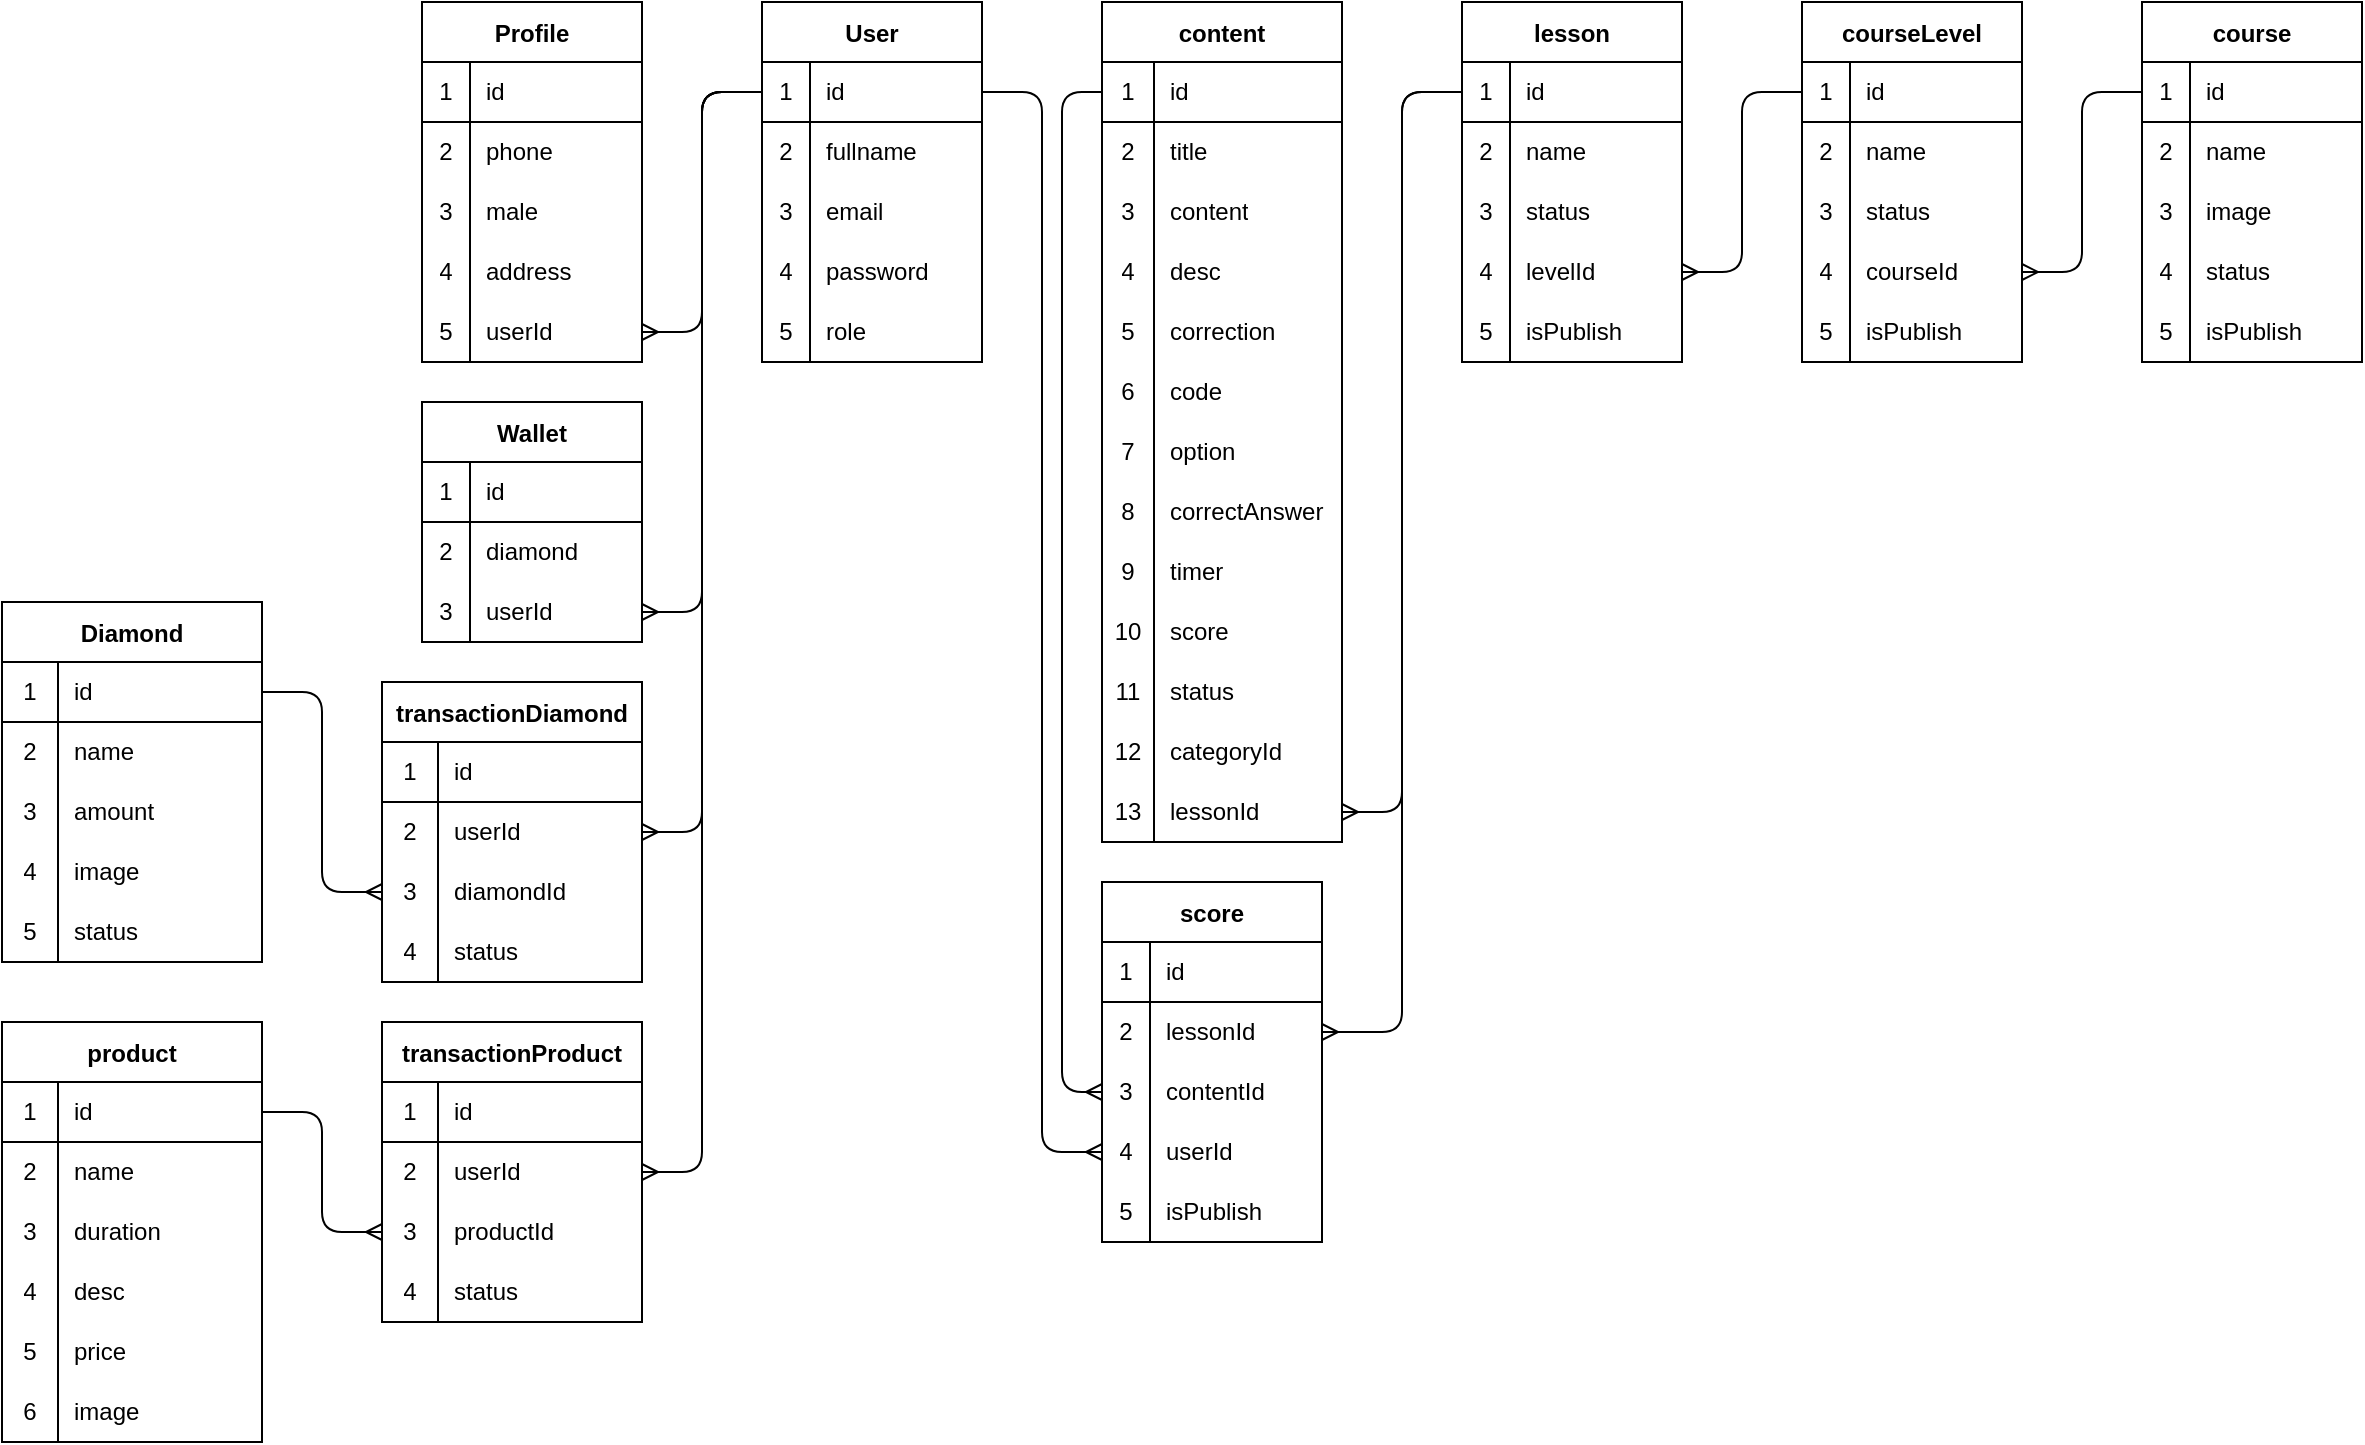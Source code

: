 <mxfile version="14.9.3" type="device"><diagram id="d-isMLn4-W3t9yIvTayd" name="universal"><mxGraphModel dx="1727" dy="760" grid="1" gridSize="10" guides="1" tooltips="1" connect="1" arrows="1" fold="1" page="1" pageScale="1" pageWidth="1400" pageHeight="850" math="0" shadow="0"><root><mxCell id="0"/><mxCell id="1" parent="0"/><mxCell id="Al34n4Elvuq1DFYdCyrr-1" value="User" style="shape=table;startSize=30;container=1;collapsible=0;childLayout=tableLayout;fixedRows=1;rowLines=0;fontStyle=1;align=center;" parent="1" vertex="1"><mxGeometry x="220" y="40" width="110" height="180" as="geometry"/></mxCell><mxCell id="Al34n4Elvuq1DFYdCyrr-2" value="" style="shape=partialRectangle;html=1;whiteSpace=wrap;collapsible=0;dropTarget=0;pointerEvents=0;fillColor=none;top=0;left=0;bottom=1;right=0;points=[[0,0.5],[1,0.5]];portConstraint=eastwest;" parent="Al34n4Elvuq1DFYdCyrr-1" vertex="1"><mxGeometry y="30" width="110" height="30" as="geometry"/></mxCell><mxCell id="Al34n4Elvuq1DFYdCyrr-3" value="1" style="shape=partialRectangle;html=1;whiteSpace=wrap;connectable=0;fillColor=none;top=0;left=0;bottom=0;right=0;overflow=hidden;" parent="Al34n4Elvuq1DFYdCyrr-2" vertex="1"><mxGeometry width="24" height="30" as="geometry"/></mxCell><mxCell id="Al34n4Elvuq1DFYdCyrr-4" value="id" style="shape=partialRectangle;html=1;whiteSpace=wrap;connectable=0;fillColor=none;top=0;left=0;bottom=0;right=0;align=left;spacingLeft=6;overflow=hidden;" parent="Al34n4Elvuq1DFYdCyrr-2" vertex="1"><mxGeometry x="24" width="86" height="30" as="geometry"/></mxCell><mxCell id="Al34n4Elvuq1DFYdCyrr-5" value="" style="shape=partialRectangle;html=1;whiteSpace=wrap;collapsible=0;dropTarget=0;pointerEvents=0;fillColor=none;top=0;left=0;bottom=0;right=0;points=[[0,0.5],[1,0.5]];portConstraint=eastwest;" parent="Al34n4Elvuq1DFYdCyrr-1" vertex="1"><mxGeometry y="60" width="110" height="30" as="geometry"/></mxCell><mxCell id="Al34n4Elvuq1DFYdCyrr-6" value="2" style="shape=partialRectangle;html=1;whiteSpace=wrap;connectable=0;fillColor=none;top=0;left=0;bottom=0;right=0;overflow=hidden;" parent="Al34n4Elvuq1DFYdCyrr-5" vertex="1"><mxGeometry width="24" height="30" as="geometry"/></mxCell><mxCell id="Al34n4Elvuq1DFYdCyrr-7" value="fullname" style="shape=partialRectangle;html=1;whiteSpace=wrap;connectable=0;fillColor=none;top=0;left=0;bottom=0;right=0;align=left;spacingLeft=6;overflow=hidden;" parent="Al34n4Elvuq1DFYdCyrr-5" vertex="1"><mxGeometry x="24" width="86" height="30" as="geometry"/></mxCell><mxCell id="Al34n4Elvuq1DFYdCyrr-8" value="" style="shape=partialRectangle;html=1;whiteSpace=wrap;collapsible=0;dropTarget=0;pointerEvents=0;fillColor=none;top=0;left=0;bottom=0;right=0;points=[[0,0.5],[1,0.5]];portConstraint=eastwest;" parent="Al34n4Elvuq1DFYdCyrr-1" vertex="1"><mxGeometry y="90" width="110" height="30" as="geometry"/></mxCell><mxCell id="Al34n4Elvuq1DFYdCyrr-9" value="3" style="shape=partialRectangle;html=1;whiteSpace=wrap;connectable=0;fillColor=none;top=0;left=0;bottom=0;right=0;overflow=hidden;" parent="Al34n4Elvuq1DFYdCyrr-8" vertex="1"><mxGeometry width="24" height="30" as="geometry"/></mxCell><mxCell id="Al34n4Elvuq1DFYdCyrr-10" value="email" style="shape=partialRectangle;html=1;whiteSpace=wrap;connectable=0;fillColor=none;top=0;left=0;bottom=0;right=0;align=left;spacingLeft=6;overflow=hidden;" parent="Al34n4Elvuq1DFYdCyrr-8" vertex="1"><mxGeometry x="24" width="86" height="30" as="geometry"/></mxCell><mxCell id="Al34n4Elvuq1DFYdCyrr-11" value="" style="shape=partialRectangle;html=1;whiteSpace=wrap;collapsible=0;dropTarget=0;pointerEvents=0;fillColor=none;top=0;left=0;bottom=0;right=0;points=[[0,0.5],[1,0.5]];portConstraint=eastwest;" parent="Al34n4Elvuq1DFYdCyrr-1" vertex="1"><mxGeometry y="120" width="110" height="30" as="geometry"/></mxCell><mxCell id="Al34n4Elvuq1DFYdCyrr-12" value="4" style="shape=partialRectangle;html=1;whiteSpace=wrap;connectable=0;fillColor=none;top=0;left=0;bottom=0;right=0;overflow=hidden;" parent="Al34n4Elvuq1DFYdCyrr-11" vertex="1"><mxGeometry width="24" height="30" as="geometry"/></mxCell><mxCell id="Al34n4Elvuq1DFYdCyrr-13" value="password" style="shape=partialRectangle;html=1;whiteSpace=wrap;connectable=0;fillColor=none;top=0;left=0;bottom=0;right=0;align=left;spacingLeft=6;overflow=hidden;" parent="Al34n4Elvuq1DFYdCyrr-11" vertex="1"><mxGeometry x="24" width="86" height="30" as="geometry"/></mxCell><mxCell id="Al34n4Elvuq1DFYdCyrr-14" value="" style="shape=partialRectangle;html=1;whiteSpace=wrap;collapsible=0;dropTarget=0;pointerEvents=0;fillColor=none;top=0;left=0;bottom=0;right=0;points=[[0,0.5],[1,0.5]];portConstraint=eastwest;" parent="Al34n4Elvuq1DFYdCyrr-1" vertex="1"><mxGeometry y="150" width="110" height="30" as="geometry"/></mxCell><mxCell id="Al34n4Elvuq1DFYdCyrr-15" value="5" style="shape=partialRectangle;html=1;whiteSpace=wrap;connectable=0;fillColor=none;top=0;left=0;bottom=0;right=0;overflow=hidden;" parent="Al34n4Elvuq1DFYdCyrr-14" vertex="1"><mxGeometry width="24" height="30" as="geometry"/></mxCell><mxCell id="Al34n4Elvuq1DFYdCyrr-16" value="role" style="shape=partialRectangle;html=1;whiteSpace=wrap;connectable=0;fillColor=none;top=0;left=0;bottom=0;right=0;align=left;spacingLeft=6;overflow=hidden;" parent="Al34n4Elvuq1DFYdCyrr-14" vertex="1"><mxGeometry x="24" width="86" height="30" as="geometry"/></mxCell><mxCell id="Al34n4Elvuq1DFYdCyrr-17" value="Profile" style="shape=table;startSize=30;container=1;collapsible=0;childLayout=tableLayout;fixedRows=1;rowLines=0;fontStyle=1;align=center;" parent="1" vertex="1"><mxGeometry x="50" y="40" width="110" height="180" as="geometry"/></mxCell><mxCell id="Al34n4Elvuq1DFYdCyrr-18" value="" style="shape=partialRectangle;html=1;whiteSpace=wrap;collapsible=0;dropTarget=0;pointerEvents=0;fillColor=none;top=0;left=0;bottom=1;right=0;points=[[0,0.5],[1,0.5]];portConstraint=eastwest;" parent="Al34n4Elvuq1DFYdCyrr-17" vertex="1"><mxGeometry y="30" width="110" height="30" as="geometry"/></mxCell><mxCell id="Al34n4Elvuq1DFYdCyrr-19" value="1" style="shape=partialRectangle;html=1;whiteSpace=wrap;connectable=0;fillColor=none;top=0;left=0;bottom=0;right=0;overflow=hidden;" parent="Al34n4Elvuq1DFYdCyrr-18" vertex="1"><mxGeometry width="24" height="30" as="geometry"/></mxCell><mxCell id="Al34n4Elvuq1DFYdCyrr-20" value="id" style="shape=partialRectangle;html=1;whiteSpace=wrap;connectable=0;fillColor=none;top=0;left=0;bottom=0;right=0;align=left;spacingLeft=6;overflow=hidden;" parent="Al34n4Elvuq1DFYdCyrr-18" vertex="1"><mxGeometry x="24" width="86" height="30" as="geometry"/></mxCell><mxCell id="Al34n4Elvuq1DFYdCyrr-21" value="" style="shape=partialRectangle;html=1;whiteSpace=wrap;collapsible=0;dropTarget=0;pointerEvents=0;fillColor=none;top=0;left=0;bottom=0;right=0;points=[[0,0.5],[1,0.5]];portConstraint=eastwest;" parent="Al34n4Elvuq1DFYdCyrr-17" vertex="1"><mxGeometry y="60" width="110" height="30" as="geometry"/></mxCell><mxCell id="Al34n4Elvuq1DFYdCyrr-22" value="2" style="shape=partialRectangle;html=1;whiteSpace=wrap;connectable=0;fillColor=none;top=0;left=0;bottom=0;right=0;overflow=hidden;" parent="Al34n4Elvuq1DFYdCyrr-21" vertex="1"><mxGeometry width="24" height="30" as="geometry"/></mxCell><mxCell id="Al34n4Elvuq1DFYdCyrr-23" value="phone" style="shape=partialRectangle;html=1;whiteSpace=wrap;connectable=0;fillColor=none;top=0;left=0;bottom=0;right=0;align=left;spacingLeft=6;overflow=hidden;" parent="Al34n4Elvuq1DFYdCyrr-21" vertex="1"><mxGeometry x="24" width="86" height="30" as="geometry"/></mxCell><mxCell id="Al34n4Elvuq1DFYdCyrr-24" value="" style="shape=partialRectangle;html=1;whiteSpace=wrap;collapsible=0;dropTarget=0;pointerEvents=0;fillColor=none;top=0;left=0;bottom=0;right=0;points=[[0,0.5],[1,0.5]];portConstraint=eastwest;" parent="Al34n4Elvuq1DFYdCyrr-17" vertex="1"><mxGeometry y="90" width="110" height="30" as="geometry"/></mxCell><mxCell id="Al34n4Elvuq1DFYdCyrr-25" value="3" style="shape=partialRectangle;html=1;whiteSpace=wrap;connectable=0;fillColor=none;top=0;left=0;bottom=0;right=0;overflow=hidden;" parent="Al34n4Elvuq1DFYdCyrr-24" vertex="1"><mxGeometry width="24" height="30" as="geometry"/></mxCell><mxCell id="Al34n4Elvuq1DFYdCyrr-26" value="male" style="shape=partialRectangle;html=1;whiteSpace=wrap;connectable=0;fillColor=none;top=0;left=0;bottom=0;right=0;align=left;spacingLeft=6;overflow=hidden;" parent="Al34n4Elvuq1DFYdCyrr-24" vertex="1"><mxGeometry x="24" width="86" height="30" as="geometry"/></mxCell><mxCell id="Al34n4Elvuq1DFYdCyrr-27" value="" style="shape=partialRectangle;html=1;whiteSpace=wrap;collapsible=0;dropTarget=0;pointerEvents=0;fillColor=none;top=0;left=0;bottom=0;right=0;points=[[0,0.5],[1,0.5]];portConstraint=eastwest;" parent="Al34n4Elvuq1DFYdCyrr-17" vertex="1"><mxGeometry y="120" width="110" height="30" as="geometry"/></mxCell><mxCell id="Al34n4Elvuq1DFYdCyrr-28" value="4" style="shape=partialRectangle;html=1;whiteSpace=wrap;connectable=0;fillColor=none;top=0;left=0;bottom=0;right=0;overflow=hidden;" parent="Al34n4Elvuq1DFYdCyrr-27" vertex="1"><mxGeometry width="24" height="30" as="geometry"/></mxCell><mxCell id="Al34n4Elvuq1DFYdCyrr-29" value="address" style="shape=partialRectangle;html=1;whiteSpace=wrap;connectable=0;fillColor=none;top=0;left=0;bottom=0;right=0;align=left;spacingLeft=6;overflow=hidden;" parent="Al34n4Elvuq1DFYdCyrr-27" vertex="1"><mxGeometry x="24" width="86" height="30" as="geometry"/></mxCell><mxCell id="Al34n4Elvuq1DFYdCyrr-30" value="" style="shape=partialRectangle;html=1;whiteSpace=wrap;collapsible=0;dropTarget=0;pointerEvents=0;fillColor=none;top=0;left=0;bottom=0;right=0;points=[[0,0.5],[1,0.5]];portConstraint=eastwest;" parent="Al34n4Elvuq1DFYdCyrr-17" vertex="1"><mxGeometry y="150" width="110" height="30" as="geometry"/></mxCell><mxCell id="Al34n4Elvuq1DFYdCyrr-31" value="5" style="shape=partialRectangle;html=1;whiteSpace=wrap;connectable=0;fillColor=none;top=0;left=0;bottom=0;right=0;overflow=hidden;" parent="Al34n4Elvuq1DFYdCyrr-30" vertex="1"><mxGeometry width="24" height="30" as="geometry"/></mxCell><mxCell id="Al34n4Elvuq1DFYdCyrr-32" value="userId" style="shape=partialRectangle;html=1;whiteSpace=wrap;connectable=0;fillColor=none;top=0;left=0;bottom=0;right=0;align=left;spacingLeft=6;overflow=hidden;" parent="Al34n4Elvuq1DFYdCyrr-30" vertex="1"><mxGeometry x="24" width="86" height="30" as="geometry"/></mxCell><mxCell id="Al34n4Elvuq1DFYdCyrr-33" value="" style="endArrow=ERmany;html=1;exitX=0;exitY=0.5;exitDx=0;exitDy=0;endFill=0;entryX=1;entryY=0.5;entryDx=0;entryDy=0;" parent="1" source="Al34n4Elvuq1DFYdCyrr-2" target="Al34n4Elvuq1DFYdCyrr-41" edge="1"><mxGeometry width="50" height="50" relative="1" as="geometry"><mxPoint x="440" y="310" as="sourcePoint"/><mxPoint x="220" y="360" as="targetPoint"/><Array as="points"><mxPoint x="190" y="85"/><mxPoint x="190" y="345"/></Array></mxGeometry></mxCell><mxCell id="Al34n4Elvuq1DFYdCyrr-34" value="Wallet" style="shape=table;startSize=30;container=1;collapsible=0;childLayout=tableLayout;fixedRows=1;rowLines=0;fontStyle=1;align=center;" parent="1" vertex="1"><mxGeometry x="50" y="240" width="110" height="120" as="geometry"/></mxCell><mxCell id="Al34n4Elvuq1DFYdCyrr-35" value="" style="shape=partialRectangle;html=1;whiteSpace=wrap;collapsible=0;dropTarget=0;pointerEvents=0;fillColor=none;top=0;left=0;bottom=1;right=0;points=[[0,0.5],[1,0.5]];portConstraint=eastwest;" parent="Al34n4Elvuq1DFYdCyrr-34" vertex="1"><mxGeometry y="30" width="110" height="30" as="geometry"/></mxCell><mxCell id="Al34n4Elvuq1DFYdCyrr-36" value="1" style="shape=partialRectangle;html=1;whiteSpace=wrap;connectable=0;fillColor=none;top=0;left=0;bottom=0;right=0;overflow=hidden;" parent="Al34n4Elvuq1DFYdCyrr-35" vertex="1"><mxGeometry width="24" height="30" as="geometry"/></mxCell><mxCell id="Al34n4Elvuq1DFYdCyrr-37" value="id" style="shape=partialRectangle;html=1;whiteSpace=wrap;connectable=0;fillColor=none;top=0;left=0;bottom=0;right=0;align=left;spacingLeft=6;overflow=hidden;" parent="Al34n4Elvuq1DFYdCyrr-35" vertex="1"><mxGeometry x="24" width="86" height="30" as="geometry"/></mxCell><mxCell id="Al34n4Elvuq1DFYdCyrr-38" value="" style="shape=partialRectangle;html=1;whiteSpace=wrap;collapsible=0;dropTarget=0;pointerEvents=0;fillColor=none;top=0;left=0;bottom=0;right=0;points=[[0,0.5],[1,0.5]];portConstraint=eastwest;" parent="Al34n4Elvuq1DFYdCyrr-34" vertex="1"><mxGeometry y="60" width="110" height="30" as="geometry"/></mxCell><mxCell id="Al34n4Elvuq1DFYdCyrr-39" value="2" style="shape=partialRectangle;html=1;whiteSpace=wrap;connectable=0;fillColor=none;top=0;left=0;bottom=0;right=0;overflow=hidden;" parent="Al34n4Elvuq1DFYdCyrr-38" vertex="1"><mxGeometry width="24" height="30" as="geometry"/></mxCell><mxCell id="Al34n4Elvuq1DFYdCyrr-40" value="diamond" style="shape=partialRectangle;html=1;whiteSpace=wrap;connectable=0;fillColor=none;top=0;left=0;bottom=0;right=0;align=left;spacingLeft=6;overflow=hidden;" parent="Al34n4Elvuq1DFYdCyrr-38" vertex="1"><mxGeometry x="24" width="86" height="30" as="geometry"/></mxCell><mxCell id="Al34n4Elvuq1DFYdCyrr-41" value="" style="shape=partialRectangle;html=1;whiteSpace=wrap;collapsible=0;dropTarget=0;pointerEvents=0;fillColor=none;top=0;left=0;bottom=0;right=0;points=[[0,0.5],[1,0.5]];portConstraint=eastwest;" parent="Al34n4Elvuq1DFYdCyrr-34" vertex="1"><mxGeometry y="90" width="110" height="30" as="geometry"/></mxCell><mxCell id="Al34n4Elvuq1DFYdCyrr-42" value="3" style="shape=partialRectangle;html=1;whiteSpace=wrap;connectable=0;fillColor=none;top=0;left=0;bottom=0;right=0;overflow=hidden;" parent="Al34n4Elvuq1DFYdCyrr-41" vertex="1"><mxGeometry width="24" height="30" as="geometry"/></mxCell><mxCell id="Al34n4Elvuq1DFYdCyrr-43" value="userId" style="shape=partialRectangle;html=1;whiteSpace=wrap;connectable=0;fillColor=none;top=0;left=0;bottom=0;right=0;align=left;spacingLeft=6;overflow=hidden;" parent="Al34n4Elvuq1DFYdCyrr-41" vertex="1"><mxGeometry x="24" width="86" height="30" as="geometry"/></mxCell><mxCell id="Al34n4Elvuq1DFYdCyrr-50" value="" style="endArrow=ERmany;html=1;endFill=0;exitX=0;exitY=0.5;exitDx=0;exitDy=0;entryX=1;entryY=0.5;entryDx=0;entryDy=0;" parent="1" source="Al34n4Elvuq1DFYdCyrr-2" target="Al34n4Elvuq1DFYdCyrr-30" edge="1"><mxGeometry width="50" height="50" relative="1" as="geometry"><mxPoint x="640" y="360" as="sourcePoint"/><mxPoint x="200" y="180" as="targetPoint"/><Array as="points"><mxPoint x="190" y="85"/><mxPoint x="190" y="205"/></Array></mxGeometry></mxCell><mxCell id="Al34n4Elvuq1DFYdCyrr-51" value="transactionDiamond" style="shape=table;startSize=30;container=1;collapsible=0;childLayout=tableLayout;fixedRows=1;rowLines=0;fontStyle=1;align=center;" parent="1" vertex="1"><mxGeometry x="30" y="380" width="130" height="150" as="geometry"/></mxCell><mxCell id="Al34n4Elvuq1DFYdCyrr-52" value="" style="shape=partialRectangle;html=1;whiteSpace=wrap;collapsible=0;dropTarget=0;pointerEvents=0;fillColor=none;top=0;left=0;bottom=1;right=0;points=[[0,0.5],[1,0.5]];portConstraint=eastwest;" parent="Al34n4Elvuq1DFYdCyrr-51" vertex="1"><mxGeometry y="30" width="130" height="30" as="geometry"/></mxCell><mxCell id="Al34n4Elvuq1DFYdCyrr-53" value="1" style="shape=partialRectangle;html=1;whiteSpace=wrap;connectable=0;fillColor=none;top=0;left=0;bottom=0;right=0;overflow=hidden;" parent="Al34n4Elvuq1DFYdCyrr-52" vertex="1"><mxGeometry width="28" height="30" as="geometry"/></mxCell><mxCell id="Al34n4Elvuq1DFYdCyrr-54" value="id" style="shape=partialRectangle;html=1;whiteSpace=wrap;connectable=0;fillColor=none;top=0;left=0;bottom=0;right=0;align=left;spacingLeft=6;overflow=hidden;" parent="Al34n4Elvuq1DFYdCyrr-52" vertex="1"><mxGeometry x="28" width="102" height="30" as="geometry"/></mxCell><mxCell id="Al34n4Elvuq1DFYdCyrr-58" value="" style="shape=partialRectangle;html=1;whiteSpace=wrap;collapsible=0;dropTarget=0;pointerEvents=0;fillColor=none;top=0;left=0;bottom=0;right=0;points=[[0,0.5],[1,0.5]];portConstraint=eastwest;" parent="Al34n4Elvuq1DFYdCyrr-51" vertex="1"><mxGeometry y="60" width="130" height="30" as="geometry"/></mxCell><mxCell id="Al34n4Elvuq1DFYdCyrr-59" value="2" style="shape=partialRectangle;html=1;whiteSpace=wrap;connectable=0;fillColor=none;top=0;left=0;bottom=0;right=0;overflow=hidden;" parent="Al34n4Elvuq1DFYdCyrr-58" vertex="1"><mxGeometry width="28" height="30" as="geometry"/></mxCell><mxCell id="Al34n4Elvuq1DFYdCyrr-60" value="userId" style="shape=partialRectangle;html=1;whiteSpace=wrap;connectable=0;fillColor=none;top=0;left=0;bottom=0;right=0;align=left;spacingLeft=6;overflow=hidden;" parent="Al34n4Elvuq1DFYdCyrr-58" vertex="1"><mxGeometry x="28" width="102" height="30" as="geometry"/></mxCell><mxCell id="Al34n4Elvuq1DFYdCyrr-91" value="" style="shape=partialRectangle;html=1;whiteSpace=wrap;collapsible=0;dropTarget=0;pointerEvents=0;fillColor=none;top=0;left=0;bottom=0;right=0;points=[[0,0.5],[1,0.5]];portConstraint=eastwest;" parent="Al34n4Elvuq1DFYdCyrr-51" vertex="1"><mxGeometry y="90" width="130" height="30" as="geometry"/></mxCell><mxCell id="Al34n4Elvuq1DFYdCyrr-92" value="3" style="shape=partialRectangle;html=1;whiteSpace=wrap;connectable=0;fillColor=none;top=0;left=0;bottom=0;right=0;overflow=hidden;" parent="Al34n4Elvuq1DFYdCyrr-91" vertex="1"><mxGeometry width="28" height="30" as="geometry"/></mxCell><mxCell id="Al34n4Elvuq1DFYdCyrr-93" value="diamondId" style="shape=partialRectangle;html=1;whiteSpace=wrap;connectable=0;fillColor=none;top=0;left=0;bottom=0;right=0;align=left;spacingLeft=6;overflow=hidden;" parent="Al34n4Elvuq1DFYdCyrr-91" vertex="1"><mxGeometry x="28" width="102" height="30" as="geometry"/></mxCell><mxCell id="Al34n4Elvuq1DFYdCyrr-127" value="" style="shape=partialRectangle;html=1;whiteSpace=wrap;collapsible=0;dropTarget=0;pointerEvents=0;fillColor=none;top=0;left=0;bottom=0;right=0;points=[[0,0.5],[1,0.5]];portConstraint=eastwest;" parent="Al34n4Elvuq1DFYdCyrr-51" vertex="1"><mxGeometry y="120" width="130" height="30" as="geometry"/></mxCell><mxCell id="Al34n4Elvuq1DFYdCyrr-128" value="4" style="shape=partialRectangle;html=1;whiteSpace=wrap;connectable=0;fillColor=none;top=0;left=0;bottom=0;right=0;overflow=hidden;" parent="Al34n4Elvuq1DFYdCyrr-127" vertex="1"><mxGeometry width="28" height="30" as="geometry"/></mxCell><mxCell id="Al34n4Elvuq1DFYdCyrr-129" value="status" style="shape=partialRectangle;html=1;whiteSpace=wrap;connectable=0;fillColor=none;top=0;left=0;bottom=0;right=0;align=left;spacingLeft=6;overflow=hidden;" parent="Al34n4Elvuq1DFYdCyrr-127" vertex="1"><mxGeometry x="28" width="102" height="30" as="geometry"/></mxCell><mxCell id="Al34n4Elvuq1DFYdCyrr-67" value="" style="endArrow=ERmany;html=1;exitX=0;exitY=0.5;exitDx=0;exitDy=0;entryX=1;entryY=0.5;entryDx=0;entryDy=0;endFill=0;" parent="1" source="Al34n4Elvuq1DFYdCyrr-2" target="Al34n4Elvuq1DFYdCyrr-58" edge="1"><mxGeometry width="50" height="50" relative="1" as="geometry"><mxPoint x="230.0" y="95" as="sourcePoint"/><mxPoint x="170.0" y="355" as="targetPoint"/><Array as="points"><mxPoint x="190" y="85"/><mxPoint x="190" y="455"/></Array></mxGeometry></mxCell><mxCell id="Al34n4Elvuq1DFYdCyrr-71" value="Diamond" style="shape=table;startSize=30;container=1;collapsible=0;childLayout=tableLayout;fixedRows=1;rowLines=0;fontStyle=1;align=center;" parent="1" vertex="1"><mxGeometry x="-160" y="340" width="130" height="180" as="geometry"/></mxCell><mxCell id="Al34n4Elvuq1DFYdCyrr-72" value="" style="shape=partialRectangle;html=1;whiteSpace=wrap;collapsible=0;dropTarget=0;pointerEvents=0;fillColor=none;top=0;left=0;bottom=1;right=0;points=[[0,0.5],[1,0.5]];portConstraint=eastwest;" parent="Al34n4Elvuq1DFYdCyrr-71" vertex="1"><mxGeometry y="30" width="130" height="30" as="geometry"/></mxCell><mxCell id="Al34n4Elvuq1DFYdCyrr-73" value="1" style="shape=partialRectangle;html=1;whiteSpace=wrap;connectable=0;fillColor=none;top=0;left=0;bottom=0;right=0;overflow=hidden;" parent="Al34n4Elvuq1DFYdCyrr-72" vertex="1"><mxGeometry width="28" height="30" as="geometry"/></mxCell><mxCell id="Al34n4Elvuq1DFYdCyrr-74" value="id" style="shape=partialRectangle;html=1;whiteSpace=wrap;connectable=0;fillColor=none;top=0;left=0;bottom=0;right=0;align=left;spacingLeft=6;overflow=hidden;" parent="Al34n4Elvuq1DFYdCyrr-72" vertex="1"><mxGeometry x="28" width="102" height="30" as="geometry"/></mxCell><mxCell id="Al34n4Elvuq1DFYdCyrr-75" value="" style="shape=partialRectangle;html=1;whiteSpace=wrap;collapsible=0;dropTarget=0;pointerEvents=0;fillColor=none;top=0;left=0;bottom=0;right=0;points=[[0,0.5],[1,0.5]];portConstraint=eastwest;" parent="Al34n4Elvuq1DFYdCyrr-71" vertex="1"><mxGeometry y="60" width="130" height="30" as="geometry"/></mxCell><mxCell id="Al34n4Elvuq1DFYdCyrr-76" value="2" style="shape=partialRectangle;html=1;whiteSpace=wrap;connectable=0;fillColor=none;top=0;left=0;bottom=0;right=0;overflow=hidden;" parent="Al34n4Elvuq1DFYdCyrr-75" vertex="1"><mxGeometry width="28" height="30" as="geometry"/></mxCell><mxCell id="Al34n4Elvuq1DFYdCyrr-77" value="name" style="shape=partialRectangle;html=1;whiteSpace=wrap;connectable=0;fillColor=none;top=0;left=0;bottom=0;right=0;align=left;spacingLeft=6;overflow=hidden;" parent="Al34n4Elvuq1DFYdCyrr-75" vertex="1"><mxGeometry x="28" width="102" height="30" as="geometry"/></mxCell><mxCell id="Al34n4Elvuq1DFYdCyrr-78" value="" style="shape=partialRectangle;html=1;whiteSpace=wrap;collapsible=0;dropTarget=0;pointerEvents=0;fillColor=none;top=0;left=0;bottom=0;right=0;points=[[0,0.5],[1,0.5]];portConstraint=eastwest;" parent="Al34n4Elvuq1DFYdCyrr-71" vertex="1"><mxGeometry y="90" width="130" height="30" as="geometry"/></mxCell><mxCell id="Al34n4Elvuq1DFYdCyrr-79" value="3" style="shape=partialRectangle;html=1;whiteSpace=wrap;connectable=0;fillColor=none;top=0;left=0;bottom=0;right=0;overflow=hidden;" parent="Al34n4Elvuq1DFYdCyrr-78" vertex="1"><mxGeometry width="28" height="30" as="geometry"/></mxCell><mxCell id="Al34n4Elvuq1DFYdCyrr-80" value="amount" style="shape=partialRectangle;html=1;whiteSpace=wrap;connectable=0;fillColor=none;top=0;left=0;bottom=0;right=0;align=left;spacingLeft=6;overflow=hidden;" parent="Al34n4Elvuq1DFYdCyrr-78" vertex="1"><mxGeometry x="28" width="102" height="30" as="geometry"/></mxCell><mxCell id="Al34n4Elvuq1DFYdCyrr-111" value="" style="shape=partialRectangle;html=1;whiteSpace=wrap;collapsible=0;dropTarget=0;pointerEvents=0;fillColor=none;top=0;left=0;bottom=0;right=0;points=[[0,0.5],[1,0.5]];portConstraint=eastwest;" parent="Al34n4Elvuq1DFYdCyrr-71" vertex="1"><mxGeometry y="120" width="130" height="30" as="geometry"/></mxCell><mxCell id="Al34n4Elvuq1DFYdCyrr-112" value="4" style="shape=partialRectangle;html=1;whiteSpace=wrap;connectable=0;fillColor=none;top=0;left=0;bottom=0;right=0;overflow=hidden;" parent="Al34n4Elvuq1DFYdCyrr-111" vertex="1"><mxGeometry width="28" height="30" as="geometry"/></mxCell><mxCell id="Al34n4Elvuq1DFYdCyrr-113" value="image" style="shape=partialRectangle;html=1;whiteSpace=wrap;connectable=0;fillColor=none;top=0;left=0;bottom=0;right=0;align=left;spacingLeft=6;overflow=hidden;" parent="Al34n4Elvuq1DFYdCyrr-111" vertex="1"><mxGeometry x="28" width="102" height="30" as="geometry"/></mxCell><mxCell id="Al34n4Elvuq1DFYdCyrr-130" value="" style="shape=partialRectangle;html=1;whiteSpace=wrap;collapsible=0;dropTarget=0;pointerEvents=0;fillColor=none;top=0;left=0;bottom=0;right=0;points=[[0,0.5],[1,0.5]];portConstraint=eastwest;" parent="Al34n4Elvuq1DFYdCyrr-71" vertex="1"><mxGeometry y="150" width="130" height="30" as="geometry"/></mxCell><mxCell id="Al34n4Elvuq1DFYdCyrr-131" value="5" style="shape=partialRectangle;html=1;whiteSpace=wrap;connectable=0;fillColor=none;top=0;left=0;bottom=0;right=0;overflow=hidden;" parent="Al34n4Elvuq1DFYdCyrr-130" vertex="1"><mxGeometry width="28" height="30" as="geometry"/></mxCell><mxCell id="Al34n4Elvuq1DFYdCyrr-132" value="status" style="shape=partialRectangle;html=1;whiteSpace=wrap;connectable=0;fillColor=none;top=0;left=0;bottom=0;right=0;align=left;spacingLeft=6;overflow=hidden;" parent="Al34n4Elvuq1DFYdCyrr-130" vertex="1"><mxGeometry x="28" width="102" height="30" as="geometry"/></mxCell><mxCell id="Al34n4Elvuq1DFYdCyrr-95" value="product" style="shape=table;startSize=30;container=1;collapsible=0;childLayout=tableLayout;fixedRows=1;rowLines=0;fontStyle=1;align=center;" parent="1" vertex="1"><mxGeometry x="-160" y="550" width="130" height="210" as="geometry"/></mxCell><mxCell id="Al34n4Elvuq1DFYdCyrr-96" value="" style="shape=partialRectangle;html=1;whiteSpace=wrap;collapsible=0;dropTarget=0;pointerEvents=0;fillColor=none;top=0;left=0;bottom=1;right=0;points=[[0,0.5],[1,0.5]];portConstraint=eastwest;" parent="Al34n4Elvuq1DFYdCyrr-95" vertex="1"><mxGeometry y="30" width="130" height="30" as="geometry"/></mxCell><mxCell id="Al34n4Elvuq1DFYdCyrr-97" value="1" style="shape=partialRectangle;html=1;whiteSpace=wrap;connectable=0;fillColor=none;top=0;left=0;bottom=0;right=0;overflow=hidden;" parent="Al34n4Elvuq1DFYdCyrr-96" vertex="1"><mxGeometry width="28" height="30" as="geometry"/></mxCell><mxCell id="Al34n4Elvuq1DFYdCyrr-98" value="id" style="shape=partialRectangle;html=1;whiteSpace=wrap;connectable=0;fillColor=none;top=0;left=0;bottom=0;right=0;align=left;spacingLeft=6;overflow=hidden;" parent="Al34n4Elvuq1DFYdCyrr-96" vertex="1"><mxGeometry x="28" width="102" height="30" as="geometry"/></mxCell><mxCell id="Al34n4Elvuq1DFYdCyrr-99" value="" style="shape=partialRectangle;html=1;whiteSpace=wrap;collapsible=0;dropTarget=0;pointerEvents=0;fillColor=none;top=0;left=0;bottom=0;right=0;points=[[0,0.5],[1,0.5]];portConstraint=eastwest;" parent="Al34n4Elvuq1DFYdCyrr-95" vertex="1"><mxGeometry y="60" width="130" height="30" as="geometry"/></mxCell><mxCell id="Al34n4Elvuq1DFYdCyrr-100" value="2" style="shape=partialRectangle;html=1;whiteSpace=wrap;connectable=0;fillColor=none;top=0;left=0;bottom=0;right=0;overflow=hidden;" parent="Al34n4Elvuq1DFYdCyrr-99" vertex="1"><mxGeometry width="28" height="30" as="geometry"/></mxCell><mxCell id="Al34n4Elvuq1DFYdCyrr-101" value="name" style="shape=partialRectangle;html=1;whiteSpace=wrap;connectable=0;fillColor=none;top=0;left=0;bottom=0;right=0;align=left;spacingLeft=6;overflow=hidden;" parent="Al34n4Elvuq1DFYdCyrr-99" vertex="1"><mxGeometry x="28" width="102" height="30" as="geometry"/></mxCell><mxCell id="Al34n4Elvuq1DFYdCyrr-102" value="" style="shape=partialRectangle;html=1;whiteSpace=wrap;collapsible=0;dropTarget=0;pointerEvents=0;fillColor=none;top=0;left=0;bottom=0;right=0;points=[[0,0.5],[1,0.5]];portConstraint=eastwest;" parent="Al34n4Elvuq1DFYdCyrr-95" vertex="1"><mxGeometry y="90" width="130" height="30" as="geometry"/></mxCell><mxCell id="Al34n4Elvuq1DFYdCyrr-103" value="3" style="shape=partialRectangle;html=1;whiteSpace=wrap;connectable=0;fillColor=none;top=0;left=0;bottom=0;right=0;overflow=hidden;" parent="Al34n4Elvuq1DFYdCyrr-102" vertex="1"><mxGeometry width="28" height="30" as="geometry"/></mxCell><mxCell id="Al34n4Elvuq1DFYdCyrr-104" value="duration" style="shape=partialRectangle;html=1;whiteSpace=wrap;connectable=0;fillColor=none;top=0;left=0;bottom=0;right=0;align=left;spacingLeft=6;overflow=hidden;" parent="Al34n4Elvuq1DFYdCyrr-102" vertex="1"><mxGeometry x="28" width="102" height="30" as="geometry"/></mxCell><mxCell id="Al34n4Elvuq1DFYdCyrr-105" value="" style="shape=partialRectangle;html=1;whiteSpace=wrap;collapsible=0;dropTarget=0;pointerEvents=0;fillColor=none;top=0;left=0;bottom=0;right=0;points=[[0,0.5],[1,0.5]];portConstraint=eastwest;" parent="Al34n4Elvuq1DFYdCyrr-95" vertex="1"><mxGeometry y="120" width="130" height="30" as="geometry"/></mxCell><mxCell id="Al34n4Elvuq1DFYdCyrr-106" value="4" style="shape=partialRectangle;html=1;whiteSpace=wrap;connectable=0;fillColor=none;top=0;left=0;bottom=0;right=0;overflow=hidden;" parent="Al34n4Elvuq1DFYdCyrr-105" vertex="1"><mxGeometry width="28" height="30" as="geometry"/></mxCell><mxCell id="Al34n4Elvuq1DFYdCyrr-107" value="desc" style="shape=partialRectangle;html=1;whiteSpace=wrap;connectable=0;fillColor=none;top=0;left=0;bottom=0;right=0;align=left;spacingLeft=6;overflow=hidden;" parent="Al34n4Elvuq1DFYdCyrr-105" vertex="1"><mxGeometry x="28" width="102" height="30" as="geometry"/></mxCell><mxCell id="Al34n4Elvuq1DFYdCyrr-108" value="" style="shape=partialRectangle;html=1;whiteSpace=wrap;collapsible=0;dropTarget=0;pointerEvents=0;fillColor=none;top=0;left=0;bottom=0;right=0;points=[[0,0.5],[1,0.5]];portConstraint=eastwest;" parent="Al34n4Elvuq1DFYdCyrr-95" vertex="1"><mxGeometry y="150" width="130" height="30" as="geometry"/></mxCell><mxCell id="Al34n4Elvuq1DFYdCyrr-109" value="5" style="shape=partialRectangle;html=1;whiteSpace=wrap;connectable=0;fillColor=none;top=0;left=0;bottom=0;right=0;overflow=hidden;" parent="Al34n4Elvuq1DFYdCyrr-108" vertex="1"><mxGeometry width="28" height="30" as="geometry"/></mxCell><mxCell id="Al34n4Elvuq1DFYdCyrr-110" value="price" style="shape=partialRectangle;html=1;whiteSpace=wrap;connectable=0;fillColor=none;top=0;left=0;bottom=0;right=0;align=left;spacingLeft=6;overflow=hidden;" parent="Al34n4Elvuq1DFYdCyrr-108" vertex="1"><mxGeometry x="28" width="102" height="30" as="geometry"/></mxCell><mxCell id="Al34n4Elvuq1DFYdCyrr-114" value="" style="shape=partialRectangle;html=1;whiteSpace=wrap;collapsible=0;dropTarget=0;pointerEvents=0;fillColor=none;top=0;left=0;bottom=0;right=0;points=[[0,0.5],[1,0.5]];portConstraint=eastwest;" parent="Al34n4Elvuq1DFYdCyrr-95" vertex="1"><mxGeometry y="180" width="130" height="30" as="geometry"/></mxCell><mxCell id="Al34n4Elvuq1DFYdCyrr-115" value="6" style="shape=partialRectangle;html=1;whiteSpace=wrap;connectable=0;fillColor=none;top=0;left=0;bottom=0;right=0;overflow=hidden;" parent="Al34n4Elvuq1DFYdCyrr-114" vertex="1"><mxGeometry width="28" height="30" as="geometry"/></mxCell><mxCell id="Al34n4Elvuq1DFYdCyrr-116" value="image" style="shape=partialRectangle;html=1;whiteSpace=wrap;connectable=0;fillColor=none;top=0;left=0;bottom=0;right=0;align=left;spacingLeft=6;overflow=hidden;" parent="Al34n4Elvuq1DFYdCyrr-114" vertex="1"><mxGeometry x="28" width="102" height="30" as="geometry"/></mxCell><mxCell id="Al34n4Elvuq1DFYdCyrr-117" value="transactionProduct" style="shape=table;startSize=30;container=1;collapsible=0;childLayout=tableLayout;fixedRows=1;rowLines=0;fontStyle=1;align=center;" parent="1" vertex="1"><mxGeometry x="30" y="550" width="130" height="150" as="geometry"/></mxCell><mxCell id="Al34n4Elvuq1DFYdCyrr-118" value="" style="shape=partialRectangle;html=1;whiteSpace=wrap;collapsible=0;dropTarget=0;pointerEvents=0;fillColor=none;top=0;left=0;bottom=1;right=0;points=[[0,0.5],[1,0.5]];portConstraint=eastwest;" parent="Al34n4Elvuq1DFYdCyrr-117" vertex="1"><mxGeometry y="30" width="130" height="30" as="geometry"/></mxCell><mxCell id="Al34n4Elvuq1DFYdCyrr-119" value="1" style="shape=partialRectangle;html=1;whiteSpace=wrap;connectable=0;fillColor=none;top=0;left=0;bottom=0;right=0;overflow=hidden;" parent="Al34n4Elvuq1DFYdCyrr-118" vertex="1"><mxGeometry width="28" height="30" as="geometry"/></mxCell><mxCell id="Al34n4Elvuq1DFYdCyrr-120" value="id" style="shape=partialRectangle;html=1;whiteSpace=wrap;connectable=0;fillColor=none;top=0;left=0;bottom=0;right=0;align=left;spacingLeft=6;overflow=hidden;" parent="Al34n4Elvuq1DFYdCyrr-118" vertex="1"><mxGeometry x="28" width="102" height="30" as="geometry"/></mxCell><mxCell id="Al34n4Elvuq1DFYdCyrr-121" value="" style="shape=partialRectangle;html=1;whiteSpace=wrap;collapsible=0;dropTarget=0;pointerEvents=0;fillColor=none;top=0;left=0;bottom=0;right=0;points=[[0,0.5],[1,0.5]];portConstraint=eastwest;" parent="Al34n4Elvuq1DFYdCyrr-117" vertex="1"><mxGeometry y="60" width="130" height="30" as="geometry"/></mxCell><mxCell id="Al34n4Elvuq1DFYdCyrr-122" value="2" style="shape=partialRectangle;html=1;whiteSpace=wrap;connectable=0;fillColor=none;top=0;left=0;bottom=0;right=0;overflow=hidden;" parent="Al34n4Elvuq1DFYdCyrr-121" vertex="1"><mxGeometry width="28" height="30" as="geometry"/></mxCell><mxCell id="Al34n4Elvuq1DFYdCyrr-123" value="userId" style="shape=partialRectangle;html=1;whiteSpace=wrap;connectable=0;fillColor=none;top=0;left=0;bottom=0;right=0;align=left;spacingLeft=6;overflow=hidden;" parent="Al34n4Elvuq1DFYdCyrr-121" vertex="1"><mxGeometry x="28" width="102" height="30" as="geometry"/></mxCell><mxCell id="Al34n4Elvuq1DFYdCyrr-124" value="" style="shape=partialRectangle;html=1;whiteSpace=wrap;collapsible=0;dropTarget=0;pointerEvents=0;fillColor=none;top=0;left=0;bottom=0;right=0;points=[[0,0.5],[1,0.5]];portConstraint=eastwest;" parent="Al34n4Elvuq1DFYdCyrr-117" vertex="1"><mxGeometry y="90" width="130" height="30" as="geometry"/></mxCell><mxCell id="Al34n4Elvuq1DFYdCyrr-125" value="3" style="shape=partialRectangle;html=1;whiteSpace=wrap;connectable=0;fillColor=none;top=0;left=0;bottom=0;right=0;overflow=hidden;" parent="Al34n4Elvuq1DFYdCyrr-124" vertex="1"><mxGeometry width="28" height="30" as="geometry"/></mxCell><mxCell id="Al34n4Elvuq1DFYdCyrr-126" value="productId" style="shape=partialRectangle;html=1;whiteSpace=wrap;connectable=0;fillColor=none;top=0;left=0;bottom=0;right=0;align=left;spacingLeft=6;overflow=hidden;" parent="Al34n4Elvuq1DFYdCyrr-124" vertex="1"><mxGeometry x="28" width="102" height="30" as="geometry"/></mxCell><mxCell id="Al34n4Elvuq1DFYdCyrr-133" value="" style="shape=partialRectangle;html=1;whiteSpace=wrap;collapsible=0;dropTarget=0;pointerEvents=0;fillColor=none;top=0;left=0;bottom=0;right=0;points=[[0,0.5],[1,0.5]];portConstraint=eastwest;" parent="Al34n4Elvuq1DFYdCyrr-117" vertex="1"><mxGeometry y="120" width="130" height="30" as="geometry"/></mxCell><mxCell id="Al34n4Elvuq1DFYdCyrr-134" value="4" style="shape=partialRectangle;html=1;whiteSpace=wrap;connectable=0;fillColor=none;top=0;left=0;bottom=0;right=0;overflow=hidden;" parent="Al34n4Elvuq1DFYdCyrr-133" vertex="1"><mxGeometry width="28" height="30" as="geometry"/></mxCell><mxCell id="Al34n4Elvuq1DFYdCyrr-135" value="status" style="shape=partialRectangle;html=1;whiteSpace=wrap;connectable=0;fillColor=none;top=0;left=0;bottom=0;right=0;align=left;spacingLeft=6;overflow=hidden;" parent="Al34n4Elvuq1DFYdCyrr-133" vertex="1"><mxGeometry x="28" width="102" height="30" as="geometry"/></mxCell><mxCell id="Al34n4Elvuq1DFYdCyrr-138" style="edgeStyle=orthogonalEdgeStyle;rounded=1;orthogonalLoop=1;jettySize=auto;html=1;exitX=1;exitY=0.5;exitDx=0;exitDy=0;entryX=0;entryY=0.5;entryDx=0;entryDy=0;endArrow=ERmany;endFill=0;" parent="1" source="Al34n4Elvuq1DFYdCyrr-96" target="Al34n4Elvuq1DFYdCyrr-124" edge="1"><mxGeometry relative="1" as="geometry"/></mxCell><mxCell id="Al34n4Elvuq1DFYdCyrr-139" style="edgeStyle=orthogonalEdgeStyle;rounded=1;orthogonalLoop=1;jettySize=auto;html=1;exitX=1;exitY=0.5;exitDx=0;exitDy=0;entryX=0;entryY=0.5;entryDx=0;entryDy=0;endArrow=ERmany;endFill=0;" parent="1" source="Al34n4Elvuq1DFYdCyrr-72" target="Al34n4Elvuq1DFYdCyrr-91" edge="1"><mxGeometry relative="1" as="geometry"/></mxCell><mxCell id="Al34n4Elvuq1DFYdCyrr-140" style="edgeStyle=orthogonalEdgeStyle;rounded=1;orthogonalLoop=1;jettySize=auto;html=1;exitX=0;exitY=0.5;exitDx=0;exitDy=0;entryX=1;entryY=0.5;entryDx=0;entryDy=0;endArrow=ERmany;endFill=0;" parent="1" source="Al34n4Elvuq1DFYdCyrr-2" target="Al34n4Elvuq1DFYdCyrr-121" edge="1"><mxGeometry relative="1" as="geometry"/></mxCell><mxCell id="Al34n4Elvuq1DFYdCyrr-141" value="course" style="shape=table;startSize=30;container=1;collapsible=0;childLayout=tableLayout;fixedRows=1;rowLines=0;fontStyle=1;align=center;" parent="1" vertex="1"><mxGeometry x="910" y="40" width="110" height="180" as="geometry"/></mxCell><mxCell id="Al34n4Elvuq1DFYdCyrr-142" value="" style="shape=partialRectangle;html=1;whiteSpace=wrap;collapsible=0;dropTarget=0;pointerEvents=0;fillColor=none;top=0;left=0;bottom=1;right=0;points=[[0,0.5],[1,0.5]];portConstraint=eastwest;" parent="Al34n4Elvuq1DFYdCyrr-141" vertex="1"><mxGeometry y="30" width="110" height="30" as="geometry"/></mxCell><mxCell id="Al34n4Elvuq1DFYdCyrr-143" value="1" style="shape=partialRectangle;html=1;whiteSpace=wrap;connectable=0;fillColor=none;top=0;left=0;bottom=0;right=0;overflow=hidden;" parent="Al34n4Elvuq1DFYdCyrr-142" vertex="1"><mxGeometry width="24" height="30" as="geometry"/></mxCell><mxCell id="Al34n4Elvuq1DFYdCyrr-144" value="id" style="shape=partialRectangle;html=1;whiteSpace=wrap;connectable=0;fillColor=none;top=0;left=0;bottom=0;right=0;align=left;spacingLeft=6;overflow=hidden;" parent="Al34n4Elvuq1DFYdCyrr-142" vertex="1"><mxGeometry x="24" width="86" height="30" as="geometry"/></mxCell><mxCell id="Al34n4Elvuq1DFYdCyrr-145" value="" style="shape=partialRectangle;html=1;whiteSpace=wrap;collapsible=0;dropTarget=0;pointerEvents=0;fillColor=none;top=0;left=0;bottom=0;right=0;points=[[0,0.5],[1,0.5]];portConstraint=eastwest;" parent="Al34n4Elvuq1DFYdCyrr-141" vertex="1"><mxGeometry y="60" width="110" height="30" as="geometry"/></mxCell><mxCell id="Al34n4Elvuq1DFYdCyrr-146" value="2" style="shape=partialRectangle;html=1;whiteSpace=wrap;connectable=0;fillColor=none;top=0;left=0;bottom=0;right=0;overflow=hidden;" parent="Al34n4Elvuq1DFYdCyrr-145" vertex="1"><mxGeometry width="24" height="30" as="geometry"/></mxCell><mxCell id="Al34n4Elvuq1DFYdCyrr-147" value="name" style="shape=partialRectangle;html=1;whiteSpace=wrap;connectable=0;fillColor=none;top=0;left=0;bottom=0;right=0;align=left;spacingLeft=6;overflow=hidden;" parent="Al34n4Elvuq1DFYdCyrr-145" vertex="1"><mxGeometry x="24" width="86" height="30" as="geometry"/></mxCell><mxCell id="Al34n4Elvuq1DFYdCyrr-148" value="" style="shape=partialRectangle;html=1;whiteSpace=wrap;collapsible=0;dropTarget=0;pointerEvents=0;fillColor=none;top=0;left=0;bottom=0;right=0;points=[[0,0.5],[1,0.5]];portConstraint=eastwest;" parent="Al34n4Elvuq1DFYdCyrr-141" vertex="1"><mxGeometry y="90" width="110" height="30" as="geometry"/></mxCell><mxCell id="Al34n4Elvuq1DFYdCyrr-149" value="3" style="shape=partialRectangle;html=1;whiteSpace=wrap;connectable=0;fillColor=none;top=0;left=0;bottom=0;right=0;overflow=hidden;" parent="Al34n4Elvuq1DFYdCyrr-148" vertex="1"><mxGeometry width="24" height="30" as="geometry"/></mxCell><mxCell id="Al34n4Elvuq1DFYdCyrr-150" value="image" style="shape=partialRectangle;html=1;whiteSpace=wrap;connectable=0;fillColor=none;top=0;left=0;bottom=0;right=0;align=left;spacingLeft=6;overflow=hidden;" parent="Al34n4Elvuq1DFYdCyrr-148" vertex="1"><mxGeometry x="24" width="86" height="30" as="geometry"/></mxCell><mxCell id="Al34n4Elvuq1DFYdCyrr-151" value="" style="shape=partialRectangle;html=1;whiteSpace=wrap;collapsible=0;dropTarget=0;pointerEvents=0;fillColor=none;top=0;left=0;bottom=0;right=0;points=[[0,0.5],[1,0.5]];portConstraint=eastwest;" parent="Al34n4Elvuq1DFYdCyrr-141" vertex="1"><mxGeometry y="120" width="110" height="30" as="geometry"/></mxCell><mxCell id="Al34n4Elvuq1DFYdCyrr-152" value="4" style="shape=partialRectangle;html=1;whiteSpace=wrap;connectable=0;fillColor=none;top=0;left=0;bottom=0;right=0;overflow=hidden;" parent="Al34n4Elvuq1DFYdCyrr-151" vertex="1"><mxGeometry width="24" height="30" as="geometry"/></mxCell><mxCell id="Al34n4Elvuq1DFYdCyrr-153" value="status" style="shape=partialRectangle;html=1;whiteSpace=wrap;connectable=0;fillColor=none;top=0;left=0;bottom=0;right=0;align=left;spacingLeft=6;overflow=hidden;" parent="Al34n4Elvuq1DFYdCyrr-151" vertex="1"><mxGeometry x="24" width="86" height="30" as="geometry"/></mxCell><mxCell id="tcEsIGnP49LGsreTt8HZ-1" value="" style="shape=partialRectangle;html=1;whiteSpace=wrap;collapsible=0;dropTarget=0;pointerEvents=0;fillColor=none;top=0;left=0;bottom=0;right=0;points=[[0,0.5],[1,0.5]];portConstraint=eastwest;" vertex="1" parent="Al34n4Elvuq1DFYdCyrr-141"><mxGeometry y="150" width="110" height="30" as="geometry"/></mxCell><mxCell id="tcEsIGnP49LGsreTt8HZ-2" value="5" style="shape=partialRectangle;html=1;whiteSpace=wrap;connectable=0;fillColor=none;top=0;left=0;bottom=0;right=0;overflow=hidden;" vertex="1" parent="tcEsIGnP49LGsreTt8HZ-1"><mxGeometry width="24" height="30" as="geometry"/></mxCell><mxCell id="tcEsIGnP49LGsreTt8HZ-3" value="isPublish" style="shape=partialRectangle;html=1;whiteSpace=wrap;connectable=0;fillColor=none;top=0;left=0;bottom=0;right=0;align=left;spacingLeft=6;overflow=hidden;" vertex="1" parent="tcEsIGnP49LGsreTt8HZ-1"><mxGeometry x="24" width="86" height="30" as="geometry"/></mxCell><mxCell id="Al34n4Elvuq1DFYdCyrr-157" value="courseLevel" style="shape=table;startSize=30;container=1;collapsible=0;childLayout=tableLayout;fixedRows=1;rowLines=0;fontStyle=1;align=center;" parent="1" vertex="1"><mxGeometry x="740" y="40" width="110" height="180" as="geometry"/></mxCell><mxCell id="Al34n4Elvuq1DFYdCyrr-158" value="" style="shape=partialRectangle;html=1;whiteSpace=wrap;collapsible=0;dropTarget=0;pointerEvents=0;fillColor=none;top=0;left=0;bottom=1;right=0;points=[[0,0.5],[1,0.5]];portConstraint=eastwest;" parent="Al34n4Elvuq1DFYdCyrr-157" vertex="1"><mxGeometry y="30" width="110" height="30" as="geometry"/></mxCell><mxCell id="Al34n4Elvuq1DFYdCyrr-159" value="1" style="shape=partialRectangle;html=1;whiteSpace=wrap;connectable=0;fillColor=none;top=0;left=0;bottom=0;right=0;overflow=hidden;" parent="Al34n4Elvuq1DFYdCyrr-158" vertex="1"><mxGeometry width="24" height="30" as="geometry"/></mxCell><mxCell id="Al34n4Elvuq1DFYdCyrr-160" value="id" style="shape=partialRectangle;html=1;whiteSpace=wrap;connectable=0;fillColor=none;top=0;left=0;bottom=0;right=0;align=left;spacingLeft=6;overflow=hidden;" parent="Al34n4Elvuq1DFYdCyrr-158" vertex="1"><mxGeometry x="24" width="86" height="30" as="geometry"/></mxCell><mxCell id="Al34n4Elvuq1DFYdCyrr-161" value="" style="shape=partialRectangle;html=1;whiteSpace=wrap;collapsible=0;dropTarget=0;pointerEvents=0;fillColor=none;top=0;left=0;bottom=0;right=0;points=[[0,0.5],[1,0.5]];portConstraint=eastwest;" parent="Al34n4Elvuq1DFYdCyrr-157" vertex="1"><mxGeometry y="60" width="110" height="30" as="geometry"/></mxCell><mxCell id="Al34n4Elvuq1DFYdCyrr-162" value="2" style="shape=partialRectangle;html=1;whiteSpace=wrap;connectable=0;fillColor=none;top=0;left=0;bottom=0;right=0;overflow=hidden;" parent="Al34n4Elvuq1DFYdCyrr-161" vertex="1"><mxGeometry width="24" height="30" as="geometry"/></mxCell><mxCell id="Al34n4Elvuq1DFYdCyrr-163" value="name" style="shape=partialRectangle;html=1;whiteSpace=wrap;connectable=0;fillColor=none;top=0;left=0;bottom=0;right=0;align=left;spacingLeft=6;overflow=hidden;" parent="Al34n4Elvuq1DFYdCyrr-161" vertex="1"><mxGeometry x="24" width="86" height="30" as="geometry"/></mxCell><mxCell id="Al34n4Elvuq1DFYdCyrr-167" value="" style="shape=partialRectangle;html=1;whiteSpace=wrap;collapsible=0;dropTarget=0;pointerEvents=0;fillColor=none;top=0;left=0;bottom=0;right=0;points=[[0,0.5],[1,0.5]];portConstraint=eastwest;" parent="Al34n4Elvuq1DFYdCyrr-157" vertex="1"><mxGeometry y="90" width="110" height="30" as="geometry"/></mxCell><mxCell id="Al34n4Elvuq1DFYdCyrr-168" value="3" style="shape=partialRectangle;html=1;whiteSpace=wrap;connectable=0;fillColor=none;top=0;left=0;bottom=0;right=0;overflow=hidden;" parent="Al34n4Elvuq1DFYdCyrr-167" vertex="1"><mxGeometry width="24" height="30" as="geometry"/></mxCell><mxCell id="Al34n4Elvuq1DFYdCyrr-169" value="status" style="shape=partialRectangle;html=1;whiteSpace=wrap;connectable=0;fillColor=none;top=0;left=0;bottom=0;right=0;align=left;spacingLeft=6;overflow=hidden;" parent="Al34n4Elvuq1DFYdCyrr-167" vertex="1"><mxGeometry x="24" width="86" height="30" as="geometry"/></mxCell><mxCell id="Al34n4Elvuq1DFYdCyrr-170" value="" style="shape=partialRectangle;html=1;whiteSpace=wrap;collapsible=0;dropTarget=0;pointerEvents=0;fillColor=none;top=0;left=0;bottom=0;right=0;points=[[0,0.5],[1,0.5]];portConstraint=eastwest;" parent="Al34n4Elvuq1DFYdCyrr-157" vertex="1"><mxGeometry y="120" width="110" height="30" as="geometry"/></mxCell><mxCell id="Al34n4Elvuq1DFYdCyrr-171" value="4" style="shape=partialRectangle;html=1;whiteSpace=wrap;connectable=0;fillColor=none;top=0;left=0;bottom=0;right=0;overflow=hidden;" parent="Al34n4Elvuq1DFYdCyrr-170" vertex="1"><mxGeometry width="24" height="30" as="geometry"/></mxCell><mxCell id="Al34n4Elvuq1DFYdCyrr-172" value="courseId" style="shape=partialRectangle;html=1;whiteSpace=wrap;connectable=0;fillColor=none;top=0;left=0;bottom=0;right=0;align=left;spacingLeft=6;overflow=hidden;" parent="Al34n4Elvuq1DFYdCyrr-170" vertex="1"><mxGeometry x="24" width="86" height="30" as="geometry"/></mxCell><mxCell id="tcEsIGnP49LGsreTt8HZ-4" value="" style="shape=partialRectangle;html=1;whiteSpace=wrap;collapsible=0;dropTarget=0;pointerEvents=0;fillColor=none;top=0;left=0;bottom=0;right=0;points=[[0,0.5],[1,0.5]];portConstraint=eastwest;" vertex="1" parent="Al34n4Elvuq1DFYdCyrr-157"><mxGeometry y="150" width="110" height="30" as="geometry"/></mxCell><mxCell id="tcEsIGnP49LGsreTt8HZ-5" value="5" style="shape=partialRectangle;html=1;whiteSpace=wrap;connectable=0;fillColor=none;top=0;left=0;bottom=0;right=0;overflow=hidden;" vertex="1" parent="tcEsIGnP49LGsreTt8HZ-4"><mxGeometry width="24" height="30" as="geometry"/></mxCell><mxCell id="tcEsIGnP49LGsreTt8HZ-6" value="isPublish" style="shape=partialRectangle;html=1;whiteSpace=wrap;connectable=0;fillColor=none;top=0;left=0;bottom=0;right=0;align=left;spacingLeft=6;overflow=hidden;" vertex="1" parent="tcEsIGnP49LGsreTt8HZ-4"><mxGeometry x="24" width="86" height="30" as="geometry"/></mxCell><mxCell id="Al34n4Elvuq1DFYdCyrr-173" style="edgeStyle=orthogonalEdgeStyle;rounded=1;orthogonalLoop=1;jettySize=auto;html=1;exitX=0;exitY=0.5;exitDx=0;exitDy=0;entryX=1;entryY=0.5;entryDx=0;entryDy=0;endArrow=ERmany;endFill=0;" parent="1" source="Al34n4Elvuq1DFYdCyrr-142" target="Al34n4Elvuq1DFYdCyrr-170" edge="1"><mxGeometry relative="1" as="geometry"/></mxCell><mxCell id="Al34n4Elvuq1DFYdCyrr-174" value="lesson" style="shape=table;startSize=30;container=1;collapsible=0;childLayout=tableLayout;fixedRows=1;rowLines=0;fontStyle=1;align=center;" parent="1" vertex="1"><mxGeometry x="570" y="40" width="110" height="180" as="geometry"/></mxCell><mxCell id="Al34n4Elvuq1DFYdCyrr-175" value="" style="shape=partialRectangle;html=1;whiteSpace=wrap;collapsible=0;dropTarget=0;pointerEvents=0;fillColor=none;top=0;left=0;bottom=1;right=0;points=[[0,0.5],[1,0.5]];portConstraint=eastwest;" parent="Al34n4Elvuq1DFYdCyrr-174" vertex="1"><mxGeometry y="30" width="110" height="30" as="geometry"/></mxCell><mxCell id="Al34n4Elvuq1DFYdCyrr-176" value="1" style="shape=partialRectangle;html=1;whiteSpace=wrap;connectable=0;fillColor=none;top=0;left=0;bottom=0;right=0;overflow=hidden;" parent="Al34n4Elvuq1DFYdCyrr-175" vertex="1"><mxGeometry width="24" height="30" as="geometry"/></mxCell><mxCell id="Al34n4Elvuq1DFYdCyrr-177" value="id" style="shape=partialRectangle;html=1;whiteSpace=wrap;connectable=0;fillColor=none;top=0;left=0;bottom=0;right=0;align=left;spacingLeft=6;overflow=hidden;" parent="Al34n4Elvuq1DFYdCyrr-175" vertex="1"><mxGeometry x="24" width="86" height="30" as="geometry"/></mxCell><mxCell id="Al34n4Elvuq1DFYdCyrr-178" value="" style="shape=partialRectangle;html=1;whiteSpace=wrap;collapsible=0;dropTarget=0;pointerEvents=0;fillColor=none;top=0;left=0;bottom=0;right=0;points=[[0,0.5],[1,0.5]];portConstraint=eastwest;" parent="Al34n4Elvuq1DFYdCyrr-174" vertex="1"><mxGeometry y="60" width="110" height="30" as="geometry"/></mxCell><mxCell id="Al34n4Elvuq1DFYdCyrr-179" value="2" style="shape=partialRectangle;html=1;whiteSpace=wrap;connectable=0;fillColor=none;top=0;left=0;bottom=0;right=0;overflow=hidden;" parent="Al34n4Elvuq1DFYdCyrr-178" vertex="1"><mxGeometry width="24" height="30" as="geometry"/></mxCell><mxCell id="Al34n4Elvuq1DFYdCyrr-180" value="name" style="shape=partialRectangle;html=1;whiteSpace=wrap;connectable=0;fillColor=none;top=0;left=0;bottom=0;right=0;align=left;spacingLeft=6;overflow=hidden;" parent="Al34n4Elvuq1DFYdCyrr-178" vertex="1"><mxGeometry x="24" width="86" height="30" as="geometry"/></mxCell><mxCell id="Al34n4Elvuq1DFYdCyrr-181" value="" style="shape=partialRectangle;html=1;whiteSpace=wrap;collapsible=0;dropTarget=0;pointerEvents=0;fillColor=none;top=0;left=0;bottom=0;right=0;points=[[0,0.5],[1,0.5]];portConstraint=eastwest;" parent="Al34n4Elvuq1DFYdCyrr-174" vertex="1"><mxGeometry y="90" width="110" height="30" as="geometry"/></mxCell><mxCell id="Al34n4Elvuq1DFYdCyrr-182" value="3" style="shape=partialRectangle;html=1;whiteSpace=wrap;connectable=0;fillColor=none;top=0;left=0;bottom=0;right=0;overflow=hidden;" parent="Al34n4Elvuq1DFYdCyrr-181" vertex="1"><mxGeometry width="24" height="30" as="geometry"/></mxCell><mxCell id="Al34n4Elvuq1DFYdCyrr-183" value="status" style="shape=partialRectangle;html=1;whiteSpace=wrap;connectable=0;fillColor=none;top=0;left=0;bottom=0;right=0;align=left;spacingLeft=6;overflow=hidden;" parent="Al34n4Elvuq1DFYdCyrr-181" vertex="1"><mxGeometry x="24" width="86" height="30" as="geometry"/></mxCell><mxCell id="Al34n4Elvuq1DFYdCyrr-184" value="" style="shape=partialRectangle;html=1;whiteSpace=wrap;collapsible=0;dropTarget=0;pointerEvents=0;fillColor=none;top=0;left=0;bottom=0;right=0;points=[[0,0.5],[1,0.5]];portConstraint=eastwest;" parent="Al34n4Elvuq1DFYdCyrr-174" vertex="1"><mxGeometry y="120" width="110" height="30" as="geometry"/></mxCell><mxCell id="Al34n4Elvuq1DFYdCyrr-185" value="4" style="shape=partialRectangle;html=1;whiteSpace=wrap;connectable=0;fillColor=none;top=0;left=0;bottom=0;right=0;overflow=hidden;" parent="Al34n4Elvuq1DFYdCyrr-184" vertex="1"><mxGeometry width="24" height="30" as="geometry"/></mxCell><mxCell id="Al34n4Elvuq1DFYdCyrr-186" value="levelId" style="shape=partialRectangle;html=1;whiteSpace=wrap;connectable=0;fillColor=none;top=0;left=0;bottom=0;right=0;align=left;spacingLeft=6;overflow=hidden;" parent="Al34n4Elvuq1DFYdCyrr-184" vertex="1"><mxGeometry x="24" width="86" height="30" as="geometry"/></mxCell><mxCell id="tcEsIGnP49LGsreTt8HZ-7" value="" style="shape=partialRectangle;html=1;whiteSpace=wrap;collapsible=0;dropTarget=0;pointerEvents=0;fillColor=none;top=0;left=0;bottom=0;right=0;points=[[0,0.5],[1,0.5]];portConstraint=eastwest;" vertex="1" parent="Al34n4Elvuq1DFYdCyrr-174"><mxGeometry y="150" width="110" height="30" as="geometry"/></mxCell><mxCell id="tcEsIGnP49LGsreTt8HZ-8" value="5" style="shape=partialRectangle;html=1;whiteSpace=wrap;connectable=0;fillColor=none;top=0;left=0;bottom=0;right=0;overflow=hidden;" vertex="1" parent="tcEsIGnP49LGsreTt8HZ-7"><mxGeometry width="24" height="30" as="geometry"/></mxCell><mxCell id="tcEsIGnP49LGsreTt8HZ-9" value="isPublish" style="shape=partialRectangle;html=1;whiteSpace=wrap;connectable=0;fillColor=none;top=0;left=0;bottom=0;right=0;align=left;spacingLeft=6;overflow=hidden;" vertex="1" parent="tcEsIGnP49LGsreTt8HZ-7"><mxGeometry x="24" width="86" height="30" as="geometry"/></mxCell><mxCell id="Al34n4Elvuq1DFYdCyrr-187" style="edgeStyle=orthogonalEdgeStyle;rounded=1;orthogonalLoop=1;jettySize=auto;html=1;exitX=0;exitY=0.5;exitDx=0;exitDy=0;entryX=1;entryY=0.5;entryDx=0;entryDy=0;endArrow=ERmany;endFill=0;" parent="1" source="Al34n4Elvuq1DFYdCyrr-158" target="Al34n4Elvuq1DFYdCyrr-184" edge="1"><mxGeometry relative="1" as="geometry"/></mxCell><mxCell id="Al34n4Elvuq1DFYdCyrr-188" value="content" style="shape=table;startSize=30;container=1;collapsible=0;childLayout=tableLayout;fixedRows=1;rowLines=0;fontStyle=1;align=center;" parent="1" vertex="1"><mxGeometry x="390" y="40" width="120" height="420" as="geometry"/></mxCell><mxCell id="Al34n4Elvuq1DFYdCyrr-189" value="" style="shape=partialRectangle;html=1;whiteSpace=wrap;collapsible=0;dropTarget=0;pointerEvents=0;fillColor=none;top=0;left=0;bottom=1;right=0;points=[[0,0.5],[1,0.5]];portConstraint=eastwest;" parent="Al34n4Elvuq1DFYdCyrr-188" vertex="1"><mxGeometry y="30" width="120" height="30" as="geometry"/></mxCell><mxCell id="Al34n4Elvuq1DFYdCyrr-190" value="1" style="shape=partialRectangle;html=1;whiteSpace=wrap;connectable=0;fillColor=none;top=0;left=0;bottom=0;right=0;overflow=hidden;" parent="Al34n4Elvuq1DFYdCyrr-189" vertex="1"><mxGeometry width="26" height="30" as="geometry"/></mxCell><mxCell id="Al34n4Elvuq1DFYdCyrr-191" value="id" style="shape=partialRectangle;html=1;whiteSpace=wrap;connectable=0;fillColor=none;top=0;left=0;bottom=0;right=0;align=left;spacingLeft=6;overflow=hidden;" parent="Al34n4Elvuq1DFYdCyrr-189" vertex="1"><mxGeometry x="26" width="94" height="30" as="geometry"/></mxCell><mxCell id="Al34n4Elvuq1DFYdCyrr-192" value="" style="shape=partialRectangle;html=1;whiteSpace=wrap;collapsible=0;dropTarget=0;pointerEvents=0;fillColor=none;top=0;left=0;bottom=0;right=0;points=[[0,0.5],[1,0.5]];portConstraint=eastwest;" parent="Al34n4Elvuq1DFYdCyrr-188" vertex="1"><mxGeometry y="60" width="120" height="30" as="geometry"/></mxCell><mxCell id="Al34n4Elvuq1DFYdCyrr-193" value="2" style="shape=partialRectangle;html=1;whiteSpace=wrap;connectable=0;fillColor=none;top=0;left=0;bottom=0;right=0;overflow=hidden;" parent="Al34n4Elvuq1DFYdCyrr-192" vertex="1"><mxGeometry width="26" height="30" as="geometry"/></mxCell><mxCell id="Al34n4Elvuq1DFYdCyrr-194" value="title" style="shape=partialRectangle;html=1;whiteSpace=wrap;connectable=0;fillColor=none;top=0;left=0;bottom=0;right=0;align=left;spacingLeft=6;overflow=hidden;" parent="Al34n4Elvuq1DFYdCyrr-192" vertex="1"><mxGeometry x="26" width="94" height="30" as="geometry"/></mxCell><mxCell id="Al34n4Elvuq1DFYdCyrr-195" value="" style="shape=partialRectangle;html=1;whiteSpace=wrap;collapsible=0;dropTarget=0;pointerEvents=0;fillColor=none;top=0;left=0;bottom=0;right=0;points=[[0,0.5],[1,0.5]];portConstraint=eastwest;" parent="Al34n4Elvuq1DFYdCyrr-188" vertex="1"><mxGeometry y="90" width="120" height="30" as="geometry"/></mxCell><mxCell id="Al34n4Elvuq1DFYdCyrr-196" value="3" style="shape=partialRectangle;html=1;whiteSpace=wrap;connectable=0;fillColor=none;top=0;left=0;bottom=0;right=0;overflow=hidden;" parent="Al34n4Elvuq1DFYdCyrr-195" vertex="1"><mxGeometry width="26" height="30" as="geometry"/></mxCell><mxCell id="Al34n4Elvuq1DFYdCyrr-197" value="content" style="shape=partialRectangle;html=1;whiteSpace=wrap;connectable=0;fillColor=none;top=0;left=0;bottom=0;right=0;align=left;spacingLeft=6;overflow=hidden;" parent="Al34n4Elvuq1DFYdCyrr-195" vertex="1"><mxGeometry x="26" width="94" height="30" as="geometry"/></mxCell><mxCell id="tcEsIGnP49LGsreTt8HZ-10" value="" style="shape=partialRectangle;html=1;whiteSpace=wrap;collapsible=0;dropTarget=0;pointerEvents=0;fillColor=none;top=0;left=0;bottom=0;right=0;points=[[0,0.5],[1,0.5]];portConstraint=eastwest;" vertex="1" parent="Al34n4Elvuq1DFYdCyrr-188"><mxGeometry y="120" width="120" height="30" as="geometry"/></mxCell><mxCell id="tcEsIGnP49LGsreTt8HZ-11" value="4" style="shape=partialRectangle;html=1;whiteSpace=wrap;connectable=0;fillColor=none;top=0;left=0;bottom=0;right=0;overflow=hidden;" vertex="1" parent="tcEsIGnP49LGsreTt8HZ-10"><mxGeometry width="26" height="30" as="geometry"/></mxCell><mxCell id="tcEsIGnP49LGsreTt8HZ-12" value="desc" style="shape=partialRectangle;html=1;whiteSpace=wrap;connectable=0;fillColor=none;top=0;left=0;bottom=0;right=0;align=left;spacingLeft=6;overflow=hidden;" vertex="1" parent="tcEsIGnP49LGsreTt8HZ-10"><mxGeometry x="26" width="94" height="30" as="geometry"/></mxCell><mxCell id="tcEsIGnP49LGsreTt8HZ-13" value="" style="shape=partialRectangle;html=1;whiteSpace=wrap;collapsible=0;dropTarget=0;pointerEvents=0;fillColor=none;top=0;left=0;bottom=0;right=0;points=[[0,0.5],[1,0.5]];portConstraint=eastwest;" vertex="1" parent="Al34n4Elvuq1DFYdCyrr-188"><mxGeometry y="150" width="120" height="30" as="geometry"/></mxCell><mxCell id="tcEsIGnP49LGsreTt8HZ-14" value="5" style="shape=partialRectangle;html=1;whiteSpace=wrap;connectable=0;fillColor=none;top=0;left=0;bottom=0;right=0;overflow=hidden;" vertex="1" parent="tcEsIGnP49LGsreTt8HZ-13"><mxGeometry width="26" height="30" as="geometry"/></mxCell><mxCell id="tcEsIGnP49LGsreTt8HZ-15" value="correction" style="shape=partialRectangle;html=1;whiteSpace=wrap;connectable=0;fillColor=none;top=0;left=0;bottom=0;right=0;align=left;spacingLeft=6;overflow=hidden;" vertex="1" parent="tcEsIGnP49LGsreTt8HZ-13"><mxGeometry x="26" width="94" height="30" as="geometry"/></mxCell><mxCell id="Al34n4Elvuq1DFYdCyrr-198" value="" style="shape=partialRectangle;html=1;whiteSpace=wrap;collapsible=0;dropTarget=0;pointerEvents=0;fillColor=none;top=0;left=0;bottom=0;right=0;points=[[0,0.5],[1,0.5]];portConstraint=eastwest;" parent="Al34n4Elvuq1DFYdCyrr-188" vertex="1"><mxGeometry y="180" width="120" height="30" as="geometry"/></mxCell><mxCell id="Al34n4Elvuq1DFYdCyrr-199" value="6" style="shape=partialRectangle;html=1;whiteSpace=wrap;connectable=0;fillColor=none;top=0;left=0;bottom=0;right=0;overflow=hidden;" parent="Al34n4Elvuq1DFYdCyrr-198" vertex="1"><mxGeometry width="26" height="30" as="geometry"/></mxCell><mxCell id="Al34n4Elvuq1DFYdCyrr-200" value="code" style="shape=partialRectangle;html=1;whiteSpace=wrap;connectable=0;fillColor=none;top=0;left=0;bottom=0;right=0;align=left;spacingLeft=6;overflow=hidden;" parent="Al34n4Elvuq1DFYdCyrr-198" vertex="1"><mxGeometry x="26" width="94" height="30" as="geometry"/></mxCell><mxCell id="Al34n4Elvuq1DFYdCyrr-207" value="" style="shape=partialRectangle;html=1;whiteSpace=wrap;collapsible=0;dropTarget=0;pointerEvents=0;fillColor=none;top=0;left=0;bottom=0;right=0;points=[[0,0.5],[1,0.5]];portConstraint=eastwest;" parent="Al34n4Elvuq1DFYdCyrr-188" vertex="1"><mxGeometry y="210" width="120" height="30" as="geometry"/></mxCell><mxCell id="Al34n4Elvuq1DFYdCyrr-208" value="7" style="shape=partialRectangle;html=1;whiteSpace=wrap;connectable=0;fillColor=none;top=0;left=0;bottom=0;right=0;overflow=hidden;" parent="Al34n4Elvuq1DFYdCyrr-207" vertex="1"><mxGeometry width="26" height="30" as="geometry"/></mxCell><mxCell id="Al34n4Elvuq1DFYdCyrr-209" value="option" style="shape=partialRectangle;html=1;whiteSpace=wrap;connectable=0;fillColor=none;top=0;left=0;bottom=0;right=0;align=left;spacingLeft=6;overflow=hidden;" parent="Al34n4Elvuq1DFYdCyrr-207" vertex="1"><mxGeometry x="26" width="94" height="30" as="geometry"/></mxCell><mxCell id="Al34n4Elvuq1DFYdCyrr-210" value="" style="shape=partialRectangle;html=1;whiteSpace=wrap;collapsible=0;dropTarget=0;pointerEvents=0;fillColor=none;top=0;left=0;bottom=0;right=0;points=[[0,0.5],[1,0.5]];portConstraint=eastwest;" parent="Al34n4Elvuq1DFYdCyrr-188" vertex="1"><mxGeometry y="240" width="120" height="30" as="geometry"/></mxCell><mxCell id="Al34n4Elvuq1DFYdCyrr-211" value="8" style="shape=partialRectangle;html=1;whiteSpace=wrap;connectable=0;fillColor=none;top=0;left=0;bottom=0;right=0;overflow=hidden;" parent="Al34n4Elvuq1DFYdCyrr-210" vertex="1"><mxGeometry width="26" height="30" as="geometry"/></mxCell><mxCell id="Al34n4Elvuq1DFYdCyrr-212" value="correctAnswer" style="shape=partialRectangle;html=1;whiteSpace=wrap;connectable=0;fillColor=none;top=0;left=0;bottom=0;right=0;align=left;spacingLeft=6;overflow=hidden;" parent="Al34n4Elvuq1DFYdCyrr-210" vertex="1"><mxGeometry x="26" width="94" height="30" as="geometry"/></mxCell><mxCell id="tcEsIGnP49LGsreTt8HZ-22" value="" style="shape=partialRectangle;html=1;whiteSpace=wrap;collapsible=0;dropTarget=0;pointerEvents=0;fillColor=none;top=0;left=0;bottom=0;right=0;points=[[0,0.5],[1,0.5]];portConstraint=eastwest;" vertex="1" parent="Al34n4Elvuq1DFYdCyrr-188"><mxGeometry y="270" width="120" height="30" as="geometry"/></mxCell><mxCell id="tcEsIGnP49LGsreTt8HZ-23" value="9" style="shape=partialRectangle;html=1;whiteSpace=wrap;connectable=0;fillColor=none;top=0;left=0;bottom=0;right=0;overflow=hidden;" vertex="1" parent="tcEsIGnP49LGsreTt8HZ-22"><mxGeometry width="26" height="30" as="geometry"/></mxCell><mxCell id="tcEsIGnP49LGsreTt8HZ-24" value="timer" style="shape=partialRectangle;html=1;whiteSpace=wrap;connectable=0;fillColor=none;top=0;left=0;bottom=0;right=0;align=left;spacingLeft=6;overflow=hidden;" vertex="1" parent="tcEsIGnP49LGsreTt8HZ-22"><mxGeometry x="26" width="94" height="30" as="geometry"/></mxCell><mxCell id="tcEsIGnP49LGsreTt8HZ-25" value="" style="shape=partialRectangle;html=1;whiteSpace=wrap;collapsible=0;dropTarget=0;pointerEvents=0;fillColor=none;top=0;left=0;bottom=0;right=0;points=[[0,0.5],[1,0.5]];portConstraint=eastwest;" vertex="1" parent="Al34n4Elvuq1DFYdCyrr-188"><mxGeometry y="300" width="120" height="30" as="geometry"/></mxCell><mxCell id="tcEsIGnP49LGsreTt8HZ-26" value="10" style="shape=partialRectangle;html=1;whiteSpace=wrap;connectable=0;fillColor=none;top=0;left=0;bottom=0;right=0;overflow=hidden;" vertex="1" parent="tcEsIGnP49LGsreTt8HZ-25"><mxGeometry width="26" height="30" as="geometry"/></mxCell><mxCell id="tcEsIGnP49LGsreTt8HZ-27" value="score" style="shape=partialRectangle;html=1;whiteSpace=wrap;connectable=0;fillColor=none;top=0;left=0;bottom=0;right=0;align=left;spacingLeft=6;overflow=hidden;" vertex="1" parent="tcEsIGnP49LGsreTt8HZ-25"><mxGeometry x="26" width="94" height="30" as="geometry"/></mxCell><mxCell id="tcEsIGnP49LGsreTt8HZ-28" value="" style="shape=partialRectangle;html=1;whiteSpace=wrap;collapsible=0;dropTarget=0;pointerEvents=0;fillColor=none;top=0;left=0;bottom=0;right=0;points=[[0,0.5],[1,0.5]];portConstraint=eastwest;" vertex="1" parent="Al34n4Elvuq1DFYdCyrr-188"><mxGeometry y="330" width="120" height="30" as="geometry"/></mxCell><mxCell id="tcEsIGnP49LGsreTt8HZ-29" value="11" style="shape=partialRectangle;html=1;whiteSpace=wrap;connectable=0;fillColor=none;top=0;left=0;bottom=0;right=0;overflow=hidden;" vertex="1" parent="tcEsIGnP49LGsreTt8HZ-28"><mxGeometry width="26" height="30" as="geometry"/></mxCell><mxCell id="tcEsIGnP49LGsreTt8HZ-30" value="status" style="shape=partialRectangle;html=1;whiteSpace=wrap;connectable=0;fillColor=none;top=0;left=0;bottom=0;right=0;align=left;spacingLeft=6;overflow=hidden;" vertex="1" parent="tcEsIGnP49LGsreTt8HZ-28"><mxGeometry x="26" width="94" height="30" as="geometry"/></mxCell><mxCell id="Al34n4Elvuq1DFYdCyrr-213" value="" style="shape=partialRectangle;html=1;whiteSpace=wrap;collapsible=0;dropTarget=0;pointerEvents=0;fillColor=none;top=0;left=0;bottom=0;right=0;points=[[0,0.5],[1,0.5]];portConstraint=eastwest;" parent="Al34n4Elvuq1DFYdCyrr-188" vertex="1"><mxGeometry y="360" width="120" height="30" as="geometry"/></mxCell><mxCell id="Al34n4Elvuq1DFYdCyrr-214" value="12" style="shape=partialRectangle;html=1;whiteSpace=wrap;connectable=0;fillColor=none;top=0;left=0;bottom=0;right=0;overflow=hidden;" parent="Al34n4Elvuq1DFYdCyrr-213" vertex="1"><mxGeometry width="26" height="30" as="geometry"/></mxCell><mxCell id="Al34n4Elvuq1DFYdCyrr-215" value="categoryId" style="shape=partialRectangle;html=1;whiteSpace=wrap;connectable=0;fillColor=none;top=0;left=0;bottom=0;right=0;align=left;spacingLeft=6;overflow=hidden;" parent="Al34n4Elvuq1DFYdCyrr-213" vertex="1"><mxGeometry x="26" width="94" height="30" as="geometry"/></mxCell><mxCell id="Al34n4Elvuq1DFYdCyrr-216" value="" style="shape=partialRectangle;html=1;whiteSpace=wrap;collapsible=0;dropTarget=0;pointerEvents=0;fillColor=none;top=0;left=0;bottom=0;right=0;points=[[0,0.5],[1,0.5]];portConstraint=eastwest;" parent="Al34n4Elvuq1DFYdCyrr-188" vertex="1"><mxGeometry y="390" width="120" height="30" as="geometry"/></mxCell><mxCell id="Al34n4Elvuq1DFYdCyrr-217" value="13" style="shape=partialRectangle;html=1;whiteSpace=wrap;connectable=0;fillColor=none;top=0;left=0;bottom=0;right=0;overflow=hidden;" parent="Al34n4Elvuq1DFYdCyrr-216" vertex="1"><mxGeometry width="26" height="30" as="geometry"/></mxCell><mxCell id="Al34n4Elvuq1DFYdCyrr-218" value="lessonId" style="shape=partialRectangle;html=1;whiteSpace=wrap;connectable=0;fillColor=none;top=0;left=0;bottom=0;right=0;align=left;spacingLeft=6;overflow=hidden;" parent="Al34n4Elvuq1DFYdCyrr-216" vertex="1"><mxGeometry x="26" width="94" height="30" as="geometry"/></mxCell><mxCell id="tcEsIGnP49LGsreTt8HZ-32" style="edgeStyle=orthogonalEdgeStyle;rounded=1;orthogonalLoop=1;jettySize=auto;html=1;exitX=0;exitY=0.5;exitDx=0;exitDy=0;entryX=1;entryY=0.5;entryDx=0;entryDy=0;endArrow=ERmany;endFill=0;" edge="1" parent="1" source="Al34n4Elvuq1DFYdCyrr-175" target="Al34n4Elvuq1DFYdCyrr-216"><mxGeometry relative="1" as="geometry"/></mxCell><mxCell id="tcEsIGnP49LGsreTt8HZ-33" value="score" style="shape=table;startSize=30;container=1;collapsible=0;childLayout=tableLayout;fixedRows=1;rowLines=0;fontStyle=1;align=center;" vertex="1" parent="1"><mxGeometry x="390" y="480" width="110" height="180" as="geometry"/></mxCell><mxCell id="tcEsIGnP49LGsreTt8HZ-34" value="" style="shape=partialRectangle;html=1;whiteSpace=wrap;collapsible=0;dropTarget=0;pointerEvents=0;fillColor=none;top=0;left=0;bottom=1;right=0;points=[[0,0.5],[1,0.5]];portConstraint=eastwest;" vertex="1" parent="tcEsIGnP49LGsreTt8HZ-33"><mxGeometry y="30" width="110" height="30" as="geometry"/></mxCell><mxCell id="tcEsIGnP49LGsreTt8HZ-35" value="1" style="shape=partialRectangle;html=1;whiteSpace=wrap;connectable=0;fillColor=none;top=0;left=0;bottom=0;right=0;overflow=hidden;" vertex="1" parent="tcEsIGnP49LGsreTt8HZ-34"><mxGeometry width="24" height="30" as="geometry"/></mxCell><mxCell id="tcEsIGnP49LGsreTt8HZ-36" value="id" style="shape=partialRectangle;html=1;whiteSpace=wrap;connectable=0;fillColor=none;top=0;left=0;bottom=0;right=0;align=left;spacingLeft=6;overflow=hidden;" vertex="1" parent="tcEsIGnP49LGsreTt8HZ-34"><mxGeometry x="24" width="86" height="30" as="geometry"/></mxCell><mxCell id="tcEsIGnP49LGsreTt8HZ-37" value="" style="shape=partialRectangle;html=1;whiteSpace=wrap;collapsible=0;dropTarget=0;pointerEvents=0;fillColor=none;top=0;left=0;bottom=0;right=0;points=[[0,0.5],[1,0.5]];portConstraint=eastwest;" vertex="1" parent="tcEsIGnP49LGsreTt8HZ-33"><mxGeometry y="60" width="110" height="30" as="geometry"/></mxCell><mxCell id="tcEsIGnP49LGsreTt8HZ-38" value="2" style="shape=partialRectangle;html=1;whiteSpace=wrap;connectable=0;fillColor=none;top=0;left=0;bottom=0;right=0;overflow=hidden;" vertex="1" parent="tcEsIGnP49LGsreTt8HZ-37"><mxGeometry width="24" height="30" as="geometry"/></mxCell><mxCell id="tcEsIGnP49LGsreTt8HZ-39" value="lessonId" style="shape=partialRectangle;html=1;whiteSpace=wrap;connectable=0;fillColor=none;top=0;left=0;bottom=0;right=0;align=left;spacingLeft=6;overflow=hidden;" vertex="1" parent="tcEsIGnP49LGsreTt8HZ-37"><mxGeometry x="24" width="86" height="30" as="geometry"/></mxCell><mxCell id="tcEsIGnP49LGsreTt8HZ-40" value="" style="shape=partialRectangle;html=1;whiteSpace=wrap;collapsible=0;dropTarget=0;pointerEvents=0;fillColor=none;top=0;left=0;bottom=0;right=0;points=[[0,0.5],[1,0.5]];portConstraint=eastwest;" vertex="1" parent="tcEsIGnP49LGsreTt8HZ-33"><mxGeometry y="90" width="110" height="30" as="geometry"/></mxCell><mxCell id="tcEsIGnP49LGsreTt8HZ-41" value="3" style="shape=partialRectangle;html=1;whiteSpace=wrap;connectable=0;fillColor=none;top=0;left=0;bottom=0;right=0;overflow=hidden;" vertex="1" parent="tcEsIGnP49LGsreTt8HZ-40"><mxGeometry width="24" height="30" as="geometry"/></mxCell><mxCell id="tcEsIGnP49LGsreTt8HZ-42" value="contentId" style="shape=partialRectangle;html=1;whiteSpace=wrap;connectable=0;fillColor=none;top=0;left=0;bottom=0;right=0;align=left;spacingLeft=6;overflow=hidden;" vertex="1" parent="tcEsIGnP49LGsreTt8HZ-40"><mxGeometry x="24" width="86" height="30" as="geometry"/></mxCell><mxCell id="tcEsIGnP49LGsreTt8HZ-43" value="" style="shape=partialRectangle;html=1;whiteSpace=wrap;collapsible=0;dropTarget=0;pointerEvents=0;fillColor=none;top=0;left=0;bottom=0;right=0;points=[[0,0.5],[1,0.5]];portConstraint=eastwest;" vertex="1" parent="tcEsIGnP49LGsreTt8HZ-33"><mxGeometry y="120" width="110" height="30" as="geometry"/></mxCell><mxCell id="tcEsIGnP49LGsreTt8HZ-44" value="4" style="shape=partialRectangle;html=1;whiteSpace=wrap;connectable=0;fillColor=none;top=0;left=0;bottom=0;right=0;overflow=hidden;" vertex="1" parent="tcEsIGnP49LGsreTt8HZ-43"><mxGeometry width="24" height="30" as="geometry"/></mxCell><mxCell id="tcEsIGnP49LGsreTt8HZ-45" value="userId" style="shape=partialRectangle;html=1;whiteSpace=wrap;connectable=0;fillColor=none;top=0;left=0;bottom=0;right=0;align=left;spacingLeft=6;overflow=hidden;" vertex="1" parent="tcEsIGnP49LGsreTt8HZ-43"><mxGeometry x="24" width="86" height="30" as="geometry"/></mxCell><mxCell id="tcEsIGnP49LGsreTt8HZ-46" value="" style="shape=partialRectangle;html=1;whiteSpace=wrap;collapsible=0;dropTarget=0;pointerEvents=0;fillColor=none;top=0;left=0;bottom=0;right=0;points=[[0,0.5],[1,0.5]];portConstraint=eastwest;" vertex="1" parent="tcEsIGnP49LGsreTt8HZ-33"><mxGeometry y="150" width="110" height="30" as="geometry"/></mxCell><mxCell id="tcEsIGnP49LGsreTt8HZ-47" value="5" style="shape=partialRectangle;html=1;whiteSpace=wrap;connectable=0;fillColor=none;top=0;left=0;bottom=0;right=0;overflow=hidden;" vertex="1" parent="tcEsIGnP49LGsreTt8HZ-46"><mxGeometry width="24" height="30" as="geometry"/></mxCell><mxCell id="tcEsIGnP49LGsreTt8HZ-48" value="isPublish" style="shape=partialRectangle;html=1;whiteSpace=wrap;connectable=0;fillColor=none;top=0;left=0;bottom=0;right=0;align=left;spacingLeft=6;overflow=hidden;" vertex="1" parent="tcEsIGnP49LGsreTt8HZ-46"><mxGeometry x="24" width="86" height="30" as="geometry"/></mxCell><mxCell id="tcEsIGnP49LGsreTt8HZ-50" style="edgeStyle=orthogonalEdgeStyle;rounded=1;orthogonalLoop=1;jettySize=auto;html=1;exitX=1;exitY=0.5;exitDx=0;exitDy=0;entryX=0;entryY=0.5;entryDx=0;entryDy=0;endArrow=ERmany;endFill=0;" edge="1" parent="1" source="Al34n4Elvuq1DFYdCyrr-2" target="tcEsIGnP49LGsreTt8HZ-43"><mxGeometry relative="1" as="geometry"/></mxCell><mxCell id="tcEsIGnP49LGsreTt8HZ-51" style="edgeStyle=orthogonalEdgeStyle;rounded=1;orthogonalLoop=1;jettySize=auto;html=1;exitX=0;exitY=0.5;exitDx=0;exitDy=0;entryX=0;entryY=0.5;entryDx=0;entryDy=0;endArrow=ERmany;endFill=0;" edge="1" parent="1" source="Al34n4Elvuq1DFYdCyrr-189" target="tcEsIGnP49LGsreTt8HZ-40"><mxGeometry relative="1" as="geometry"/></mxCell><mxCell id="tcEsIGnP49LGsreTt8HZ-52" style="edgeStyle=orthogonalEdgeStyle;rounded=1;orthogonalLoop=1;jettySize=auto;html=1;exitX=0;exitY=0.5;exitDx=0;exitDy=0;entryX=1;entryY=0.5;entryDx=0;entryDy=0;endArrow=ERmany;endFill=0;" edge="1" parent="1" source="Al34n4Elvuq1DFYdCyrr-175" target="tcEsIGnP49LGsreTt8HZ-37"><mxGeometry relative="1" as="geometry"><Array as="points"><mxPoint x="540" y="85"/><mxPoint x="540" y="555"/></Array></mxGeometry></mxCell></root></mxGraphModel></diagram></mxfile>